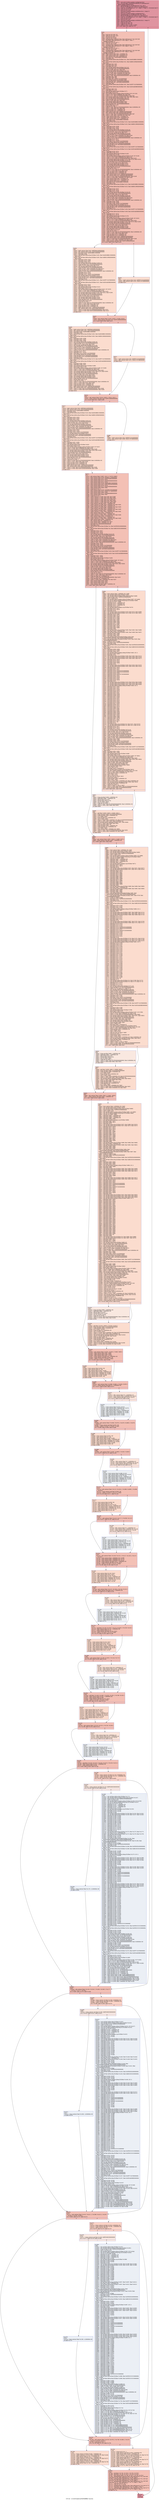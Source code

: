digraph "CFG for '_Z14SoftClipKernelPKfPfiiffffffiii' function" {
	label="CFG for '_Z14SoftClipKernelPKfPfiiffffffiii' function";

	Node0x58519d0 [shape=record,color="#b70d28ff", style=filled, fillcolor="#b70d2870",label="{%13:\l  %14 = tail call i32 @llvm.amdgcn.workgroup.id.x()\l  %15 = tail call align 4 dereferenceable(64) i8 addrspace(4)*\l... @llvm.amdgcn.dispatch.ptr()\l  %16 = getelementptr i8, i8 addrspace(4)* %15, i64 4\l  %17 = bitcast i8 addrspace(4)* %16 to i16 addrspace(4)*\l  %18 = load i16, i16 addrspace(4)* %17, align 4, !range !4, !invariant.load !5\l  %19 = zext i16 %18 to i32\l  %20 = mul i32 %14, %19\l  %21 = tail call i32 @llvm.amdgcn.workitem.id.x(), !range !6\l  %22 = add i32 %20, %21\l  %23 = tail call i32 @llvm.amdgcn.workgroup.id.y()\l  %24 = getelementptr i8, i8 addrspace(4)* %15, i64 6\l  %25 = bitcast i8 addrspace(4)* %24 to i16 addrspace(4)*\l  %26 = load i16, i16 addrspace(4)* %25, align 2, !range !4, !invariant.load !5\l  %27 = zext i16 %26 to i32\l  %28 = mul i32 %23, %27\l  %29 = tail call i32 @llvm.amdgcn.workitem.id.y(), !range !6\l  %30 = add i32 %28, %29\l  %31 = icmp slt i32 %22, %2\l  %32 = icmp slt i32 %30, %3\l  %33 = select i1 %31, i1 %32, i1 false\l  br i1 %33, label %34, label %1776\l|{<s0>T|<s1>F}}"];
	Node0x58519d0:s0 -> Node0x5856170;
	Node0x58519d0:s1 -> Node0x5856200;
	Node0x5856170 [shape=record,color="#3d50c3ff", style=filled, fillcolor="#e5705870",label="{%34:\l34:                                               \l  %35 = mul nsw i32 %30, %2\l  %36 = add nsw i32 %35, %22\l  %37 = shl nsw i32 %36, 2\l  %38 = sext i32 %37 to i64\l  %39 = getelementptr inbounds float, float addrspace(1)* %0, i64 %38\l  %40 = load float, float addrspace(1)* %39, align 4, !tbaa !7,\l... !amdgpu.noclobber !5\l  %41 = add nuw nsw i32 %37, 1\l  %42 = sext i32 %41 to i64\l  %43 = getelementptr inbounds float, float addrspace(1)* %0, i64 %42\l  %44 = load float, float addrspace(1)* %43, align 4, !tbaa !7,\l... !amdgpu.noclobber !5\l  %45 = add nuw nsw i32 %37, 2\l  %46 = sext i32 %45 to i64\l  %47 = getelementptr inbounds float, float addrspace(1)* %0, i64 %46\l  %48 = load float, float addrspace(1)* %47, align 4, !tbaa !7,\l... !amdgpu.noclobber !5\l  %49 = fmul contract float %40, 1.023000e+03\l  %50 = fadd contract float %49, -6.850000e+02\l  %51 = fdiv contract float %50, 3.000000e+02\l  %52 = fmul float %51, 0x40026BB1C0000000\l  %53 = fneg float %52\l  %54 = tail call float @llvm.fma.f32(float %51, float 0x40026BB1C0000000,\l... float %53)\l  %55 = tail call float @llvm.fma.f32(float %51, float 0xBE6129FAE0000000,\l... float %54)\l  %56 = fadd float %52, %55\l  %57 = fsub float %56, %52\l  %58 = fsub float %55, %57\l  %59 = tail call float @llvm.fabs.f32(float %52) #3\l  %60 = fcmp oeq float %59, 0x7FF0000000000000\l  %61 = select i1 %60, float %52, float %56\l  %62 = tail call float @llvm.fabs.f32(float %61) #3\l  %63 = fcmp oeq float %62, 0x7FF0000000000000\l  %64 = select i1 %63, float 0.000000e+00, float %58\l  %65 = fcmp oeq float %61, 0x40562E4300000000\l  %66 = select i1 %65, float 0x3EE0000000000000, float 0.000000e+00\l  %67 = fsub float %61, %66\l  %68 = fadd float %66, %64\l  %69 = fmul float %67, 0x3FF7154760000000\l  %70 = tail call float @llvm.rint.f32(float %69)\l  %71 = fcmp ogt float %67, 0x40562E4300000000\l  %72 = fcmp olt float %67, 0xC059D1DA00000000\l  %73 = fneg float %69\l  %74 = tail call float @llvm.fma.f32(float %67, float 0x3FF7154760000000,\l... float %73)\l  %75 = tail call float @llvm.fma.f32(float %67, float 0x3E54AE0BE0000000,\l... float %74)\l  %76 = fsub float %69, %70\l  %77 = fadd float %75, %76\l  %78 = tail call float @llvm.exp2.f32(float %77)\l  %79 = fptosi float %70 to i32\l  %80 = tail call float @llvm.amdgcn.ldexp.f32(float %78, i32 %79)\l  %81 = select i1 %72, float 0.000000e+00, float %80\l  %82 = select i1 %71, float 0x7FF0000000000000, float %81\l  %83 = tail call float @llvm.fma.f32(float %82, float %68, float %82)\l  %84 = tail call float @llvm.fabs.f32(float %82) #3\l  %85 = fcmp oeq float %84, 0x7FF0000000000000\l  %86 = select i1 %85, float %82, float %83\l  %87 = tail call float @llvm.fabs.f32(float %51)\l  %88 = tail call float @llvm.fabs.f32(float %86)\l  %89 = fcmp oeq float %87, 0x7FF0000000000000\l  %90 = bitcast float %51 to i32\l  %91 = icmp sgt i32 %90, -1\l  %92 = select i1 %91, float 0x7FF0000000000000, float 0.000000e+00\l  %93 = select i1 %89, float %92, float %88\l  %94 = fcmp uno float %51, 0.000000e+00\l  %95 = fcmp oeq float %51, 0.000000e+00\l  %96 = fadd contract float %93, 0xBF861E4F80000000\l  %97 = fdiv contract float %96, 0x3FEFA786C0000000\l  %98 = select i1 %94, float 0x7FF8000000000000, float %97\l  %99 = select i1 %95, float 1.000000e+00, float %98\l  %100 = fmul contract float %44, 1.023000e+03\l  %101 = fadd contract float %100, -6.850000e+02\l  %102 = fdiv contract float %101, 3.000000e+02\l  %103 = fmul float %102, 0x40026BB1C0000000\l  %104 = fneg float %103\l  %105 = tail call float @llvm.fma.f32(float %102, float 0x40026BB1C0000000,\l... float %104)\l  %106 = tail call float @llvm.fma.f32(float %102, float 0xBE6129FAE0000000,\l... float %105)\l  %107 = fadd float %103, %106\l  %108 = fsub float %107, %103\l  %109 = fsub float %106, %108\l  %110 = tail call float @llvm.fabs.f32(float %103) #3\l  %111 = fcmp oeq float %110, 0x7FF0000000000000\l  %112 = select i1 %111, float %103, float %107\l  %113 = tail call float @llvm.fabs.f32(float %112) #3\l  %114 = fcmp oeq float %113, 0x7FF0000000000000\l  %115 = select i1 %114, float 0.000000e+00, float %109\l  %116 = fcmp oeq float %112, 0x40562E4300000000\l  %117 = select i1 %116, float 0x3EE0000000000000, float 0.000000e+00\l  %118 = fsub float %112, %117\l  %119 = fadd float %117, %115\l  %120 = fmul float %118, 0x3FF7154760000000\l  %121 = tail call float @llvm.rint.f32(float %120)\l  %122 = fcmp ogt float %118, 0x40562E4300000000\l  %123 = fcmp olt float %118, 0xC059D1DA00000000\l  %124 = fneg float %120\l  %125 = tail call float @llvm.fma.f32(float %118, float 0x3FF7154760000000,\l... float %124)\l  %126 = tail call float @llvm.fma.f32(float %118, float 0x3E54AE0BE0000000,\l... float %125)\l  %127 = fsub float %120, %121\l  %128 = fadd float %126, %127\l  %129 = tail call float @llvm.exp2.f32(float %128)\l  %130 = fptosi float %121 to i32\l  %131 = tail call float @llvm.amdgcn.ldexp.f32(float %129, i32 %130)\l  %132 = select i1 %123, float 0.000000e+00, float %131\l  %133 = select i1 %122, float 0x7FF0000000000000, float %132\l  %134 = tail call float @llvm.fma.f32(float %133, float %119, float %133)\l  %135 = tail call float @llvm.fabs.f32(float %133) #3\l  %136 = fcmp oeq float %135, 0x7FF0000000000000\l  %137 = select i1 %136, float %133, float %134\l  %138 = tail call float @llvm.fabs.f32(float %102)\l  %139 = tail call float @llvm.fabs.f32(float %137)\l  %140 = fcmp oeq float %138, 0x7FF0000000000000\l  %141 = bitcast float %102 to i32\l  %142 = icmp sgt i32 %141, -1\l  %143 = select i1 %142, float 0x7FF0000000000000, float 0.000000e+00\l  %144 = select i1 %140, float %143, float %139\l  %145 = fcmp uno float %102, 0.000000e+00\l  %146 = fcmp oeq float %102, 0.000000e+00\l  %147 = fadd contract float %144, 0xBF861E4F80000000\l  %148 = fdiv contract float %147, 0x3FEFA786C0000000\l  %149 = select i1 %145, float 0x7FF8000000000000, float %148\l  %150 = select i1 %146, float 1.000000e+00, float %149\l  %151 = fmul contract float %48, 1.023000e+03\l  %152 = fadd contract float %151, -6.850000e+02\l  %153 = fdiv contract float %152, 3.000000e+02\l  %154 = fmul float %153, 0x40026BB1C0000000\l  %155 = fneg float %154\l  %156 = tail call float @llvm.fma.f32(float %153, float 0x40026BB1C0000000,\l... float %155)\l  %157 = tail call float @llvm.fma.f32(float %153, float 0xBE6129FAE0000000,\l... float %156)\l  %158 = fadd float %154, %157\l  %159 = fsub float %158, %154\l  %160 = fsub float %157, %159\l  %161 = tail call float @llvm.fabs.f32(float %154) #3\l  %162 = fcmp oeq float %161, 0x7FF0000000000000\l  %163 = select i1 %162, float %154, float %158\l  %164 = tail call float @llvm.fabs.f32(float %163) #3\l  %165 = fcmp oeq float %164, 0x7FF0000000000000\l  %166 = select i1 %165, float 0.000000e+00, float %160\l  %167 = fcmp oeq float %163, 0x40562E4300000000\l  %168 = select i1 %167, float 0x3EE0000000000000, float 0.000000e+00\l  %169 = fsub float %163, %168\l  %170 = fadd float %168, %166\l  %171 = fmul float %169, 0x3FF7154760000000\l  %172 = tail call float @llvm.rint.f32(float %171)\l  %173 = fcmp ogt float %169, 0x40562E4300000000\l  %174 = fcmp olt float %169, 0xC059D1DA00000000\l  %175 = fneg float %171\l  %176 = tail call float @llvm.fma.f32(float %169, float 0x3FF7154760000000,\l... float %175)\l  %177 = tail call float @llvm.fma.f32(float %169, float 0x3E54AE0BE0000000,\l... float %176)\l  %178 = fsub float %171, %172\l  %179 = fadd float %177, %178\l  %180 = tail call float @llvm.exp2.f32(float %179)\l  %181 = fptosi float %172 to i32\l  %182 = tail call float @llvm.amdgcn.ldexp.f32(float %180, i32 %181)\l  %183 = select i1 %174, float 0.000000e+00, float %182\l  %184 = select i1 %173, float 0x7FF0000000000000, float %183\l  %185 = tail call float @llvm.fma.f32(float %184, float %170, float %184)\l  %186 = tail call float @llvm.fabs.f32(float %184) #3\l  %187 = fcmp oeq float %186, 0x7FF0000000000000\l  %188 = select i1 %187, float %184, float %185\l  %189 = tail call float @llvm.fabs.f32(float %153)\l  %190 = tail call float @llvm.fabs.f32(float %188)\l  %191 = fcmp oeq float %189, 0x7FF0000000000000\l  %192 = bitcast float %153 to i32\l  %193 = icmp sgt i32 %192, -1\l  %194 = select i1 %193, float 0x7FF0000000000000, float 0.000000e+00\l  %195 = select i1 %191, float %194, float %190\l  %196 = fcmp uno float %153, 0.000000e+00\l  %197 = fcmp oeq float %153, 0.000000e+00\l  %198 = fadd contract float %195, 0xBF861E4F80000000\l  %199 = fdiv contract float %198, 0x3FEFA786C0000000\l  %200 = select i1 %196, float 0x7FF8000000000000, float %199\l  %201 = select i1 %197, float 1.000000e+00, float %200\l  %202 = fcmp contract ogt float %40, 0x3FC3280000000000\l  br i1 %202, label %203, label %254\l|{<s0>T|<s1>F}}"];
	Node0x5856170:s0 -> Node0x585fa60;
	Node0x5856170:s1 -> Node0x585faf0;
	Node0x585fa60 [shape=record,color="#3d50c3ff", style=filled, fillcolor="#f7af9170",label="{%203:\l203:                                              \l  %204 = fadd contract float %40, 0xBFD8ACA360000000\l  %205 = fdiv contract float %204, 0x3FCFA3E8A0000000\l  %206 = fmul float %205, 0x40026BB1C0000000\l  %207 = fneg float %206\l  %208 = tail call float @llvm.fma.f32(float %205, float 0x40026BB1C0000000,\l... float %207)\l  %209 = tail call float @llvm.fma.f32(float %205, float 0xBE6129FAE0000000,\l... float %208)\l  %210 = fadd float %206, %209\l  %211 = fsub float %210, %206\l  %212 = fsub float %209, %211\l  %213 = tail call float @llvm.fabs.f32(float %206) #3\l  %214 = fcmp oeq float %213, 0x7FF0000000000000\l  %215 = select i1 %214, float %206, float %210\l  %216 = tail call float @llvm.fabs.f32(float %215) #3\l  %217 = fcmp oeq float %216, 0x7FF0000000000000\l  %218 = select i1 %217, float 0.000000e+00, float %212\l  %219 = fcmp oeq float %215, 0x40562E4300000000\l  %220 = select i1 %219, float 0x3EE0000000000000, float 0.000000e+00\l  %221 = fsub float %215, %220\l  %222 = fadd float %220, %218\l  %223 = fmul float %221, 0x3FF7154760000000\l  %224 = tail call float @llvm.rint.f32(float %223)\l  %225 = fcmp ogt float %221, 0x40562E4300000000\l  %226 = fcmp olt float %221, 0xC059D1DA00000000\l  %227 = fneg float %223\l  %228 = tail call float @llvm.fma.f32(float %221, float 0x3FF7154760000000,\l... float %227)\l  %229 = tail call float @llvm.fma.f32(float %221, float 0x3E54AE0BE0000000,\l... float %228)\l  %230 = fsub float %223, %224\l  %231 = fadd float %229, %230\l  %232 = tail call float @llvm.exp2.f32(float %231)\l  %233 = fptosi float %224 to i32\l  %234 = tail call float @llvm.amdgcn.ldexp.f32(float %232, i32 %233)\l  %235 = select i1 %226, float 0.000000e+00, float %234\l  %236 = select i1 %225, float 0x7FF0000000000000, float %235\l  %237 = tail call float @llvm.fma.f32(float %236, float %222, float %236)\l  %238 = tail call float @llvm.fabs.f32(float %236) #3\l  %239 = fcmp oeq float %238, 0x7FF0000000000000\l  %240 = select i1 %239, float %236, float %237\l  %241 = tail call float @llvm.fabs.f32(float %205)\l  %242 = tail call float @llvm.fabs.f32(float %240)\l  %243 = fcmp oeq float %241, 0x7FF0000000000000\l  %244 = bitcast float %205 to i32\l  %245 = icmp sgt i32 %244, -1\l  %246 = select i1 %245, float 0x7FF0000000000000, float 0.000000e+00\l  %247 = select i1 %243, float %246, float %242\l  %248 = fcmp uno float %205, 0.000000e+00\l  %249 = fcmp oeq float %205, 0.000000e+00\l  %250 = fadd contract float %247, 0xBFAAC36540000000\l  %251 = fdiv contract float %250, 0x401638E3A0000000\l  %252 = select i1 %248, float 0x7FF8000000000000, float %251\l  %253 = select i1 %249, float 0x3FC5D5ED40000000, float %252\l  br label %257\l}"];
	Node0x585fa60 -> Node0x58620b0;
	Node0x585faf0 [shape=record,color="#3d50c3ff", style=filled, fillcolor="#f7af9170",label="{%254:\l254:                                              \l  %255 = fadd contract float %40, 0xBFB7C254A0000000\l  %256 = fdiv contract float %255, 0x4015787A80000000\l  br label %257\l}"];
	Node0x585faf0 -> Node0x58620b0;
	Node0x58620b0 [shape=record,color="#3d50c3ff", style=filled, fillcolor="#e5705870",label="{%257:\l257:                                              \l  %258 = phi contract float [ %253, %203 ], [ %256, %254 ]\l  %259 = fcmp contract ogt float %44, 0x3FC3280000000000\l  br i1 %259, label %260, label %311\l|{<s0>T|<s1>F}}"];
	Node0x58620b0:s0 -> Node0x585c390;
	Node0x58620b0:s1 -> Node0x585c3e0;
	Node0x585c390 [shape=record,color="#3d50c3ff", style=filled, fillcolor="#f7af9170",label="{%260:\l260:                                              \l  %261 = fadd contract float %44, 0xBFD8ACA360000000\l  %262 = fdiv contract float %261, 0x3FCFA3E8A0000000\l  %263 = fmul float %262, 0x40026BB1C0000000\l  %264 = fneg float %263\l  %265 = tail call float @llvm.fma.f32(float %262, float 0x40026BB1C0000000,\l... float %264)\l  %266 = tail call float @llvm.fma.f32(float %262, float 0xBE6129FAE0000000,\l... float %265)\l  %267 = fadd float %263, %266\l  %268 = fsub float %267, %263\l  %269 = fsub float %266, %268\l  %270 = tail call float @llvm.fabs.f32(float %263) #3\l  %271 = fcmp oeq float %270, 0x7FF0000000000000\l  %272 = select i1 %271, float %263, float %267\l  %273 = tail call float @llvm.fabs.f32(float %272) #3\l  %274 = fcmp oeq float %273, 0x7FF0000000000000\l  %275 = select i1 %274, float 0.000000e+00, float %269\l  %276 = fcmp oeq float %272, 0x40562E4300000000\l  %277 = select i1 %276, float 0x3EE0000000000000, float 0.000000e+00\l  %278 = fsub float %272, %277\l  %279 = fadd float %277, %275\l  %280 = fmul float %278, 0x3FF7154760000000\l  %281 = tail call float @llvm.rint.f32(float %280)\l  %282 = fcmp ogt float %278, 0x40562E4300000000\l  %283 = fcmp olt float %278, 0xC059D1DA00000000\l  %284 = fneg float %280\l  %285 = tail call float @llvm.fma.f32(float %278, float 0x3FF7154760000000,\l... float %284)\l  %286 = tail call float @llvm.fma.f32(float %278, float 0x3E54AE0BE0000000,\l... float %285)\l  %287 = fsub float %280, %281\l  %288 = fadd float %286, %287\l  %289 = tail call float @llvm.exp2.f32(float %288)\l  %290 = fptosi float %281 to i32\l  %291 = tail call float @llvm.amdgcn.ldexp.f32(float %289, i32 %290)\l  %292 = select i1 %283, float 0.000000e+00, float %291\l  %293 = select i1 %282, float 0x7FF0000000000000, float %292\l  %294 = tail call float @llvm.fma.f32(float %293, float %279, float %293)\l  %295 = tail call float @llvm.fabs.f32(float %293) #3\l  %296 = fcmp oeq float %295, 0x7FF0000000000000\l  %297 = select i1 %296, float %293, float %294\l  %298 = tail call float @llvm.fabs.f32(float %262)\l  %299 = tail call float @llvm.fabs.f32(float %297)\l  %300 = fcmp oeq float %298, 0x7FF0000000000000\l  %301 = bitcast float %262 to i32\l  %302 = icmp sgt i32 %301, -1\l  %303 = select i1 %302, float 0x7FF0000000000000, float 0.000000e+00\l  %304 = select i1 %300, float %303, float %299\l  %305 = fcmp uno float %262, 0.000000e+00\l  %306 = fcmp oeq float %262, 0.000000e+00\l  %307 = fadd contract float %304, 0xBFAAC36540000000\l  %308 = fdiv contract float %307, 0x401638E3A0000000\l  %309 = select i1 %305, float 0x7FF8000000000000, float %308\l  %310 = select i1 %306, float 0x3FC5D5ED40000000, float %309\l  br label %314\l}"];
	Node0x585c390 -> Node0x5865200;
	Node0x585c3e0 [shape=record,color="#3d50c3ff", style=filled, fillcolor="#f7af9170",label="{%311:\l311:                                              \l  %312 = fadd contract float %44, 0xBFB7C254A0000000\l  %313 = fdiv contract float %312, 0x4015787A80000000\l  br label %314\l}"];
	Node0x585c3e0 -> Node0x5865200;
	Node0x5865200 [shape=record,color="#3d50c3ff", style=filled, fillcolor="#e5705870",label="{%314:\l314:                                              \l  %315 = phi contract float [ %310, %260 ], [ %313, %311 ]\l  %316 = fcmp contract ogt float %48, 0x3FC3280000000000\l  br i1 %316, label %317, label %368\l|{<s0>T|<s1>F}}"];
	Node0x5865200:s0 -> Node0x5865590;
	Node0x5865200:s1 -> Node0x58655e0;
	Node0x5865590 [shape=record,color="#3d50c3ff", style=filled, fillcolor="#f7af9170",label="{%317:\l317:                                              \l  %318 = fadd contract float %48, 0xBFD8ACA360000000\l  %319 = fdiv contract float %318, 0x3FCFA3E8A0000000\l  %320 = fmul float %319, 0x40026BB1C0000000\l  %321 = fneg float %320\l  %322 = tail call float @llvm.fma.f32(float %319, float 0x40026BB1C0000000,\l... float %321)\l  %323 = tail call float @llvm.fma.f32(float %319, float 0xBE6129FAE0000000,\l... float %322)\l  %324 = fadd float %320, %323\l  %325 = fsub float %324, %320\l  %326 = fsub float %323, %325\l  %327 = tail call float @llvm.fabs.f32(float %320) #3\l  %328 = fcmp oeq float %327, 0x7FF0000000000000\l  %329 = select i1 %328, float %320, float %324\l  %330 = tail call float @llvm.fabs.f32(float %329) #3\l  %331 = fcmp oeq float %330, 0x7FF0000000000000\l  %332 = select i1 %331, float 0.000000e+00, float %326\l  %333 = fcmp oeq float %329, 0x40562E4300000000\l  %334 = select i1 %333, float 0x3EE0000000000000, float 0.000000e+00\l  %335 = fsub float %329, %334\l  %336 = fadd float %334, %332\l  %337 = fmul float %335, 0x3FF7154760000000\l  %338 = tail call float @llvm.rint.f32(float %337)\l  %339 = fcmp ogt float %335, 0x40562E4300000000\l  %340 = fcmp olt float %335, 0xC059D1DA00000000\l  %341 = fneg float %337\l  %342 = tail call float @llvm.fma.f32(float %335, float 0x3FF7154760000000,\l... float %341)\l  %343 = tail call float @llvm.fma.f32(float %335, float 0x3E54AE0BE0000000,\l... float %342)\l  %344 = fsub float %337, %338\l  %345 = fadd float %343, %344\l  %346 = tail call float @llvm.exp2.f32(float %345)\l  %347 = fptosi float %338 to i32\l  %348 = tail call float @llvm.amdgcn.ldexp.f32(float %346, i32 %347)\l  %349 = select i1 %340, float 0.000000e+00, float %348\l  %350 = select i1 %339, float 0x7FF0000000000000, float %349\l  %351 = tail call float @llvm.fma.f32(float %350, float %336, float %350)\l  %352 = tail call float @llvm.fabs.f32(float %350) #3\l  %353 = fcmp oeq float %352, 0x7FF0000000000000\l  %354 = select i1 %353, float %350, float %351\l  %355 = tail call float @llvm.fabs.f32(float %319)\l  %356 = tail call float @llvm.fabs.f32(float %354)\l  %357 = fcmp oeq float %355, 0x7FF0000000000000\l  %358 = bitcast float %319 to i32\l  %359 = icmp sgt i32 %358, -1\l  %360 = select i1 %359, float 0x7FF0000000000000, float 0.000000e+00\l  %361 = select i1 %357, float %360, float %356\l  %362 = fcmp uno float %319, 0.000000e+00\l  %363 = fcmp oeq float %319, 0.000000e+00\l  %364 = fadd contract float %361, 0xBFAAC36540000000\l  %365 = fdiv contract float %364, 0x401638E3A0000000\l  %366 = select i1 %362, float 0x7FF8000000000000, float %365\l  %367 = select i1 %363, float 0x3FC5D5ED40000000, float %366\l  br label %371\l}"];
	Node0x5865590 -> Node0x5867a60;
	Node0x58655e0 [shape=record,color="#3d50c3ff", style=filled, fillcolor="#f7af9170",label="{%368:\l368:                                              \l  %369 = fadd contract float %48, 0xBFB7C254A0000000\l  %370 = fdiv contract float %369, 0x4015787A80000000\l  br label %371\l}"];
	Node0x58655e0 -> Node0x5867a60;
	Node0x5867a60 [shape=record,color="#3d50c3ff", style=filled, fillcolor="#e5705870",label="{%371:\l371:                                              \l  %372 = phi contract float [ %367, %317 ], [ %370, %368 ]\l  %373 = fmul contract float %258, 0x3FB2111280000000\l  %374 = fmul contract float %315, 0x3FF55A9320000000\l  %375 = fsub contract float %374, %373\l  %376 = fmul contract float %372, 0x3FD0E60800000000\l  %377 = fsub contract float %375, %376\l  %378 = fmul contract float %258, 0xBF959BC340000000\l  %379 = fmul contract float %315, 0x3FCD0CD420000000\l  %380 = fsub contract float %378, %379\l  %381 = fmul contract float %372, 0x3FF3F809A0000000\l  %382 = fadd contract float %380, %381\l  %383 = icmp eq i32 %12, 0\l  %384 = fmul contract float %258, 0x3FF9E15FC0000000\l  %385 = fmul contract float %315, 0x3FE1317480000000\l  %386 = fsub contract float %384, %385\l  %387 = fmul contract float %372, 0x3FB48A6980000000\l  %388 = fsub contract float %386, %387\l  %389 = icmp eq i32 %12, 1\l  %390 = select contract i1 %389, float %99, float %388\l  %391 = select contract i1 %383, float %40, float %390\l  %392 = select contract i1 %389, float %150, float %377\l  %393 = select contract i1 %383, float %44, float %392\l  %394 = select contract i1 %389, float %201, float %382\l  %395 = select contract i1 %383, float %48, float %394\l  %396 = fcmp contract ogt float %391, 1.000000e+00\l  %397 = select contract i1 %396, float 1.000000e+00, float %391\l  %398 = fcmp contract ogt float %393, 1.000000e+00\l  %399 = select contract i1 %398, float 1.000000e+00, float %393\l  %400 = fcmp contract ogt float %395, 1.000000e+00\l  %401 = select contract i1 %400, float 1.000000e+00, float %395\l  %402 = fcmp contract olt float %391, 1.000000e+00\l  %403 = select contract i1 %402, float 1.000000e+00, float %391\l  %404 = fadd contract float %403, -1.000000e+00\l  %405 = fcmp contract olt float %393, 1.000000e+00\l  %406 = select contract i1 %405, float 1.000000e+00, float %393\l  %407 = fadd contract float %406, -1.000000e+00\l  %408 = fcmp contract olt float %395, 1.000000e+00\l  %409 = select contract i1 %408, float 1.000000e+00, float %395\l  %410 = fadd contract float %409, -1.000000e+00\l  %411 = fdiv contract float %8, 1.000000e+01\l  %412 = fsub contract float 1.000000e+00, %411\l  %413 = fsub contract float 1.000000e+00, %9\l  %414 = fmul float %4, 0x3FE62E4300000000\l  %415 = fneg float %414\l  %416 = tail call float @llvm.fma.f32(float %4, float 0x3FE62E4300000000,\l... float %415)\l  %417 = tail call float @llvm.fma.f32(float %4, float 0xBE205C6100000000,\l... float %416)\l  %418 = fadd float %414, %417\l  %419 = fsub float %418, %414\l  %420 = fsub float %417, %419\l  %421 = tail call float @llvm.fabs.f32(float %414) #3\l  %422 = fcmp oeq float %421, 0x7FF0000000000000\l  %423 = select i1 %422, float %414, float %418\l  %424 = tail call float @llvm.fabs.f32(float %423) #3\l  %425 = fcmp oeq float %424, 0x7FF0000000000000\l  %426 = select i1 %425, float 0.000000e+00, float %420\l  %427 = fcmp oeq float %423, 0x40562E4300000000\l  %428 = select i1 %427, float 0x3EE0000000000000, float 0.000000e+00\l  %429 = fsub float %423, %428\l  %430 = fadd float %428, %426\l  %431 = fmul float %429, 0x3FF7154760000000\l  %432 = tail call float @llvm.rint.f32(float %431)\l  %433 = fcmp ogt float %429, 0x40562E4300000000\l  %434 = fcmp olt float %429, 0xC059D1DA00000000\l  %435 = fneg float %431\l  %436 = tail call float @llvm.fma.f32(float %429, float 0x3FF7154760000000,\l... float %435)\l  %437 = tail call float @llvm.fma.f32(float %429, float 0x3E54AE0BE0000000,\l... float %436)\l  %438 = fsub float %431, %432\l  %439 = fadd float %437, %438\l  %440 = tail call float @llvm.exp2.f32(float %439)\l  %441 = fptosi float %432 to i32\l  %442 = tail call float @llvm.amdgcn.ldexp.f32(float %440, i32 %441)\l  %443 = select i1 %434, float 0.000000e+00, float %442\l  %444 = select i1 %433, float 0x7FF0000000000000, float %443\l  %445 = tail call float @llvm.fma.f32(float %444, float %430, float %444)\l  %446 = tail call float @llvm.fabs.f32(float %444) #3\l  %447 = fcmp oeq float %446, 0x7FF0000000000000\l  %448 = select i1 %447, float %444, float %445\l  %449 = tail call float @llvm.fabs.f32(float %4)\l  %450 = tail call float @llvm.fabs.f32(float %448)\l  %451 = fcmp oeq float %449, 0x7FF0000000000000\l  %452 = bitcast float %4 to i32\l  %453 = icmp sgt i32 %452, -1\l  %454 = select i1 %453, float 0x7FF0000000000000, float 0.000000e+00\l  %455 = select i1 %451, float %454, float %450\l  %456 = fcmp uno float %4, 0.000000e+00\l  %457 = select i1 %456, float 0x7FF8000000000000, float %455\l  %458 = fcmp oeq float %4, 0.000000e+00\l  %459 = select i1 %458, float 1.000000e+00, float %457\l  %460 = fmul contract float %459, %404\l  %461 = fmul contract float %459, %407\l  %462 = fmul contract float %459, %410\l  %463 = fcmp contract ugt float %460, 1.000000e+00\l  br i1 %463, label %658, label %464\l|{<s0>T|<s1>F}}"];
	Node0x5867a60:s0 -> Node0x586bc70;
	Node0x5867a60:s1 -> Node0x586bcc0;
	Node0x586bcc0 [shape=record,color="#3d50c3ff", style=filled, fillcolor="#f7af9170",label="{%464:\l464:                                              \l  %465 = fsub contract float 1.000000e+00, %460\l  %466 = tail call float @llvm.fabs.f32(float %465)\l  %467 = tail call float @llvm.amdgcn.frexp.mant.f32(float %466)\l  %468 = fcmp olt float %467, 0x3FE5555560000000\l  %469 = zext i1 %468 to i32\l  %470 = tail call float @llvm.amdgcn.ldexp.f32(float %467, i32 %469)\l  %471 = tail call i32 @llvm.amdgcn.frexp.exp.i32.f32(float %466)\l  %472 = sub nsw i32 %471, %469\l  %473 = fadd float %470, -1.000000e+00\l  %474 = fadd float %470, 1.000000e+00\l  %475 = fadd float %474, -1.000000e+00\l  %476 = fsub float %470, %475\l  %477 = tail call float @llvm.amdgcn.rcp.f32(float %474)\l  %478 = fmul float %473, %477\l  %479 = fmul float %474, %478\l  %480 = fneg float %479\l  %481 = tail call float @llvm.fma.f32(float %478, float %474, float %480)\l  %482 = tail call float @llvm.fma.f32(float %478, float %476, float %481)\l  %483 = fadd float %479, %482\l  %484 = fsub float %483, %479\l  %485 = fsub float %482, %484\l  %486 = fsub float %473, %483\l  %487 = fsub float %473, %486\l  %488 = fsub float %487, %483\l  %489 = fsub float %488, %485\l  %490 = fadd float %486, %489\l  %491 = fmul float %477, %490\l  %492 = fadd float %478, %491\l  %493 = fsub float %492, %478\l  %494 = fsub float %491, %493\l  %495 = fmul float %492, %492\l  %496 = fneg float %495\l  %497 = tail call float @llvm.fma.f32(float %492, float %492, float %496)\l  %498 = fmul float %494, 2.000000e+00\l  %499 = tail call float @llvm.fma.f32(float %492, float %498, float %497)\l  %500 = fadd float %495, %499\l  %501 = fsub float %500, %495\l  %502 = fsub float %499, %501\l  %503 = tail call float @llvm.fmuladd.f32(float %500, float\l... 0x3FCED89C20000000, float 0x3FD23E9880000000)\l  %504 = tail call float @llvm.fmuladd.f32(float %500, float %503, float\l... 0x3FD999BDE0000000)\l  %505 = sitofp i32 %472 to float\l  %506 = fmul float %505, 0x3FE62E4300000000\l  %507 = fneg float %506\l  %508 = tail call float @llvm.fma.f32(float %505, float 0x3FE62E4300000000,\l... float %507)\l  %509 = tail call float @llvm.fma.f32(float %505, float 0xBE205C6100000000,\l... float %508)\l  %510 = fadd float %506, %509\l  %511 = fsub float %510, %506\l  %512 = fsub float %509, %511\l  %513 = tail call float @llvm.amdgcn.ldexp.f32(float %492, i32 1)\l  %514 = fmul float %492, %500\l  %515 = fneg float %514\l  %516 = tail call float @llvm.fma.f32(float %500, float %492, float %515)\l  %517 = tail call float @llvm.fma.f32(float %500, float %494, float %516)\l  %518 = tail call float @llvm.fma.f32(float %502, float %492, float %517)\l  %519 = fadd float %514, %518\l  %520 = fsub float %519, %514\l  %521 = fsub float %518, %520\l  %522 = fmul float %500, %504\l  %523 = fneg float %522\l  %524 = tail call float @llvm.fma.f32(float %500, float %504, float %523)\l  %525 = tail call float @llvm.fma.f32(float %502, float %504, float %524)\l  %526 = fadd float %522, %525\l  %527 = fsub float %526, %522\l  %528 = fsub float %525, %527\l  %529 = fadd float %526, 0x3FE5555540000000\l  %530 = fadd float %529, 0xBFE5555540000000\l  %531 = fsub float %526, %530\l  %532 = fadd float %528, 0x3E2E720200000000\l  %533 = fadd float %532, %531\l  %534 = fadd float %529, %533\l  %535 = fsub float %534, %529\l  %536 = fsub float %533, %535\l  %537 = fmul float %519, %534\l  %538 = fneg float %537\l  %539 = tail call float @llvm.fma.f32(float %519, float %534, float %538)\l  %540 = tail call float @llvm.fma.f32(float %519, float %536, float %539)\l  %541 = tail call float @llvm.fma.f32(float %521, float %534, float %540)\l  %542 = tail call float @llvm.amdgcn.ldexp.f32(float %494, i32 1)\l  %543 = fadd float %537, %541\l  %544 = fsub float %543, %537\l  %545 = fsub float %541, %544\l  %546 = fadd float %513, %543\l  %547 = fsub float %546, %513\l  %548 = fsub float %543, %547\l  %549 = fadd float %542, %545\l  %550 = fadd float %549, %548\l  %551 = fadd float %546, %550\l  %552 = fsub float %551, %546\l  %553 = fsub float %550, %552\l  %554 = fadd float %510, %551\l  %555 = fsub float %554, %510\l  %556 = fsub float %554, %555\l  %557 = fsub float %510, %556\l  %558 = fsub float %551, %555\l  %559 = fadd float %558, %557\l  %560 = fadd float %512, %553\l  %561 = fsub float %560, %512\l  %562 = fsub float %560, %561\l  %563 = fsub float %512, %562\l  %564 = fsub float %553, %561\l  %565 = fadd float %564, %563\l  %566 = fadd float %560, %559\l  %567 = fadd float %554, %566\l  %568 = fsub float %567, %554\l  %569 = fsub float %566, %568\l  %570 = fadd float %565, %569\l  %571 = fadd float %567, %570\l  %572 = fsub float %571, %567\l  %573 = fsub float %570, %572\l  %574 = fmul float %571, %5\l  %575 = fneg float %574\l  %576 = tail call float @llvm.fma.f32(float %5, float %571, float %575)\l  %577 = tail call float @llvm.fma.f32(float %5, float %573, float %576)\l  %578 = fadd float %574, %577\l  %579 = fsub float %578, %574\l  %580 = fsub float %577, %579\l  %581 = tail call float @llvm.fabs.f32(float %574) #3\l  %582 = fcmp oeq float %581, 0x7FF0000000000000\l  %583 = select i1 %582, float %574, float %578\l  %584 = tail call float @llvm.fabs.f32(float %583) #3\l  %585 = fcmp oeq float %584, 0x7FF0000000000000\l  %586 = select i1 %585, float 0.000000e+00, float %580\l  %587 = fcmp oeq float %583, 0x40562E4300000000\l  %588 = select i1 %587, float 0x3EE0000000000000, float 0.000000e+00\l  %589 = fsub float %583, %588\l  %590 = fadd float %588, %586\l  %591 = fmul float %589, 0x3FF7154760000000\l  %592 = tail call float @llvm.rint.f32(float %591)\l  %593 = fcmp ogt float %589, 0x40562E4300000000\l  %594 = fcmp olt float %589, 0xC059D1DA00000000\l  %595 = fneg float %591\l  %596 = tail call float @llvm.fma.f32(float %589, float 0x3FF7154760000000,\l... float %595)\l  %597 = tail call float @llvm.fma.f32(float %589, float 0x3E54AE0BE0000000,\l... float %596)\l  %598 = fsub float %591, %592\l  %599 = fadd float %597, %598\l  %600 = tail call float @llvm.exp2.f32(float %599)\l  %601 = fptosi float %592 to i32\l  %602 = tail call float @llvm.amdgcn.ldexp.f32(float %600, i32 %601)\l  %603 = select i1 %594, float 0.000000e+00, float %602\l  %604 = select i1 %593, float 0x7FF0000000000000, float %603\l  %605 = tail call float @llvm.fma.f32(float %604, float %590, float %604)\l  %606 = tail call float @llvm.fabs.f32(float %604) #3\l  %607 = fcmp oeq float %606, 0x7FF0000000000000\l  %608 = select i1 %607, float %604, float %605\l  %609 = tail call float @llvm.fabs.f32(float %5)\l  %610 = tail call float @llvm.trunc.f32(float %609)\l  %611 = fcmp oeq float %609, %610\l  %612 = zext i1 %611 to i32\l  %613 = fmul float %610, 5.000000e-01\l  %614 = tail call float @llvm.amdgcn.fract.f32(float %613)\l  %615 = tail call i1 @llvm.amdgcn.class.f32(float %613, i32 516)\l  %616 = select i1 %615, float 0.000000e+00, float %614\l  %617 = fcmp oeq float %616, 0.000000e+00\l  %618 = and i1 %611, %617\l  %619 = zext i1 %618 to i32\l  %620 = add nuw nsw i32 %619, %612\l  %621 = icmp eq i32 %620, 1\l  %622 = fcmp olt float %465, 0.000000e+00\l  %623 = and i1 %621, %622\l  %624 = select i1 %623, float -0.000000e+00, float 0.000000e+00\l  %625 = tail call float @llvm.copysign.f32(float %608, float %624)\l  %626 = fcmp uge float %465, 0.000000e+00\l  %627 = icmp ne i32 %620, 0\l  %628 = select i1 %626, i1 true, i1 %627\l  %629 = select i1 %628, float %625, float 0x7FF8000000000000\l  %630 = fcmp oeq float %609, 0x7FF0000000000000\l  br i1 %630, label %631, label %640\l|{<s0>T|<s1>F}}"];
	Node0x586bcc0:s0 -> Node0x5874c90;
	Node0x586bcc0:s1 -> Node0x5874d20;
	Node0x5874c90 [shape=record,color="#3d50c3ff", style=filled, fillcolor="#f1ccb870",label="{%631:\l631:                                              \l  %632 = fcmp oeq float %466, 1.000000e+00\l  %633 = fadd float %466, -1.000000e+00\l  %634 = bitcast float %5 to i32\l  %635 = bitcast float %633 to i32\l  %636 = xor i32 %635, %634\l  %637 = icmp sgt i32 %636, -1\l  %638 = select i1 %637, float 0x7FF0000000000000, float 0.000000e+00\l  %639 = select i1 %632, float %466, float %638\l  br label %640\l}"];
	Node0x5874c90 -> Node0x5874d20;
	Node0x5874d20 [shape=record,color="#3d50c3ff", style=filled, fillcolor="#f7af9170",label="{%640:\l640:                                              \l  %641 = phi float [ %629, %464 ], [ %639, %631 ]\l  %642 = fcmp oeq float %466, 0x7FF0000000000000\l  %643 = fcmp oeq float %465, 0.000000e+00\l  %644 = or i1 %643, %642\l  %645 = fcmp olt float %5, 0.000000e+00\l  %646 = xor i1 %645, %643\l  %647 = select i1 %646, float 0.000000e+00, float 0x7FF0000000000000\l  %648 = select i1 %621, float %465, float 0.000000e+00\l  %649 = tail call float @llvm.copysign.f32(float %647, float %648)\l  %650 = select i1 %644, float %649, float %641\l  %651 = fcmp uno float %465, %5\l  %652 = fcmp oeq float %465, 1.000000e+00\l  %653 = fcmp oeq float %5, 0.000000e+00\l  %654 = or i1 %653, %652\l  %655 = fsub contract float 1.000000e+00, %650\l  %656 = select i1 %651, float 0x7FF8000000000000, float %655\l  %657 = select i1 %654, float 0.000000e+00, float %656\l  br label %658\l}"];
	Node0x5874d20 -> Node0x586bc70;
	Node0x586bc70 [shape=record,color="#3d50c3ff", style=filled, fillcolor="#e5705870",label="{%658:\l658:                                              \l  %659 = phi contract float [ %657, %640 ], [ %460, %371 ]\l  %660 = fcmp contract ugt float %461, 1.000000e+00\l  br i1 %660, label %855, label %661\l|{<s0>T|<s1>F}}"];
	Node0x586bc70:s0 -> Node0x5875fd0;
	Node0x586bc70:s1 -> Node0x5876020;
	Node0x5876020 [shape=record,color="#3d50c3ff", style=filled, fillcolor="#f7af9170",label="{%661:\l661:                                              \l  %662 = fsub contract float 1.000000e+00, %461\l  %663 = tail call float @llvm.fabs.f32(float %662)\l  %664 = tail call float @llvm.amdgcn.frexp.mant.f32(float %663)\l  %665 = fcmp olt float %664, 0x3FE5555560000000\l  %666 = zext i1 %665 to i32\l  %667 = tail call float @llvm.amdgcn.ldexp.f32(float %664, i32 %666)\l  %668 = tail call i32 @llvm.amdgcn.frexp.exp.i32.f32(float %663)\l  %669 = sub nsw i32 %668, %666\l  %670 = fadd float %667, -1.000000e+00\l  %671 = fadd float %667, 1.000000e+00\l  %672 = fadd float %671, -1.000000e+00\l  %673 = fsub float %667, %672\l  %674 = tail call float @llvm.amdgcn.rcp.f32(float %671)\l  %675 = fmul float %670, %674\l  %676 = fmul float %671, %675\l  %677 = fneg float %676\l  %678 = tail call float @llvm.fma.f32(float %675, float %671, float %677)\l  %679 = tail call float @llvm.fma.f32(float %675, float %673, float %678)\l  %680 = fadd float %676, %679\l  %681 = fsub float %680, %676\l  %682 = fsub float %679, %681\l  %683 = fsub float %670, %680\l  %684 = fsub float %670, %683\l  %685 = fsub float %684, %680\l  %686 = fsub float %685, %682\l  %687 = fadd float %683, %686\l  %688 = fmul float %674, %687\l  %689 = fadd float %675, %688\l  %690 = fsub float %689, %675\l  %691 = fsub float %688, %690\l  %692 = fmul float %689, %689\l  %693 = fneg float %692\l  %694 = tail call float @llvm.fma.f32(float %689, float %689, float %693)\l  %695 = fmul float %691, 2.000000e+00\l  %696 = tail call float @llvm.fma.f32(float %689, float %695, float %694)\l  %697 = fadd float %692, %696\l  %698 = fsub float %697, %692\l  %699 = fsub float %696, %698\l  %700 = tail call float @llvm.fmuladd.f32(float %697, float\l... 0x3FCED89C20000000, float 0x3FD23E9880000000)\l  %701 = tail call float @llvm.fmuladd.f32(float %697, float %700, float\l... 0x3FD999BDE0000000)\l  %702 = sitofp i32 %669 to float\l  %703 = fmul float %702, 0x3FE62E4300000000\l  %704 = fneg float %703\l  %705 = tail call float @llvm.fma.f32(float %702, float 0x3FE62E4300000000,\l... float %704)\l  %706 = tail call float @llvm.fma.f32(float %702, float 0xBE205C6100000000,\l... float %705)\l  %707 = fadd float %703, %706\l  %708 = fsub float %707, %703\l  %709 = fsub float %706, %708\l  %710 = tail call float @llvm.amdgcn.ldexp.f32(float %689, i32 1)\l  %711 = fmul float %689, %697\l  %712 = fneg float %711\l  %713 = tail call float @llvm.fma.f32(float %697, float %689, float %712)\l  %714 = tail call float @llvm.fma.f32(float %697, float %691, float %713)\l  %715 = tail call float @llvm.fma.f32(float %699, float %689, float %714)\l  %716 = fadd float %711, %715\l  %717 = fsub float %716, %711\l  %718 = fsub float %715, %717\l  %719 = fmul float %697, %701\l  %720 = fneg float %719\l  %721 = tail call float @llvm.fma.f32(float %697, float %701, float %720)\l  %722 = tail call float @llvm.fma.f32(float %699, float %701, float %721)\l  %723 = fadd float %719, %722\l  %724 = fsub float %723, %719\l  %725 = fsub float %722, %724\l  %726 = fadd float %723, 0x3FE5555540000000\l  %727 = fadd float %726, 0xBFE5555540000000\l  %728 = fsub float %723, %727\l  %729 = fadd float %725, 0x3E2E720200000000\l  %730 = fadd float %729, %728\l  %731 = fadd float %726, %730\l  %732 = fsub float %731, %726\l  %733 = fsub float %730, %732\l  %734 = fmul float %716, %731\l  %735 = fneg float %734\l  %736 = tail call float @llvm.fma.f32(float %716, float %731, float %735)\l  %737 = tail call float @llvm.fma.f32(float %716, float %733, float %736)\l  %738 = tail call float @llvm.fma.f32(float %718, float %731, float %737)\l  %739 = tail call float @llvm.amdgcn.ldexp.f32(float %691, i32 1)\l  %740 = fadd float %734, %738\l  %741 = fsub float %740, %734\l  %742 = fsub float %738, %741\l  %743 = fadd float %710, %740\l  %744 = fsub float %743, %710\l  %745 = fsub float %740, %744\l  %746 = fadd float %739, %742\l  %747 = fadd float %746, %745\l  %748 = fadd float %743, %747\l  %749 = fsub float %748, %743\l  %750 = fsub float %747, %749\l  %751 = fadd float %707, %748\l  %752 = fsub float %751, %707\l  %753 = fsub float %751, %752\l  %754 = fsub float %707, %753\l  %755 = fsub float %748, %752\l  %756 = fadd float %755, %754\l  %757 = fadd float %709, %750\l  %758 = fsub float %757, %709\l  %759 = fsub float %757, %758\l  %760 = fsub float %709, %759\l  %761 = fsub float %750, %758\l  %762 = fadd float %761, %760\l  %763 = fadd float %757, %756\l  %764 = fadd float %751, %763\l  %765 = fsub float %764, %751\l  %766 = fsub float %763, %765\l  %767 = fadd float %762, %766\l  %768 = fadd float %764, %767\l  %769 = fsub float %768, %764\l  %770 = fsub float %767, %769\l  %771 = fmul float %768, %5\l  %772 = fneg float %771\l  %773 = tail call float @llvm.fma.f32(float %5, float %768, float %772)\l  %774 = tail call float @llvm.fma.f32(float %5, float %770, float %773)\l  %775 = fadd float %771, %774\l  %776 = fsub float %775, %771\l  %777 = fsub float %774, %776\l  %778 = tail call float @llvm.fabs.f32(float %771) #3\l  %779 = fcmp oeq float %778, 0x7FF0000000000000\l  %780 = select i1 %779, float %771, float %775\l  %781 = tail call float @llvm.fabs.f32(float %780) #3\l  %782 = fcmp oeq float %781, 0x7FF0000000000000\l  %783 = select i1 %782, float 0.000000e+00, float %777\l  %784 = fcmp oeq float %780, 0x40562E4300000000\l  %785 = select i1 %784, float 0x3EE0000000000000, float 0.000000e+00\l  %786 = fsub float %780, %785\l  %787 = fadd float %785, %783\l  %788 = fmul float %786, 0x3FF7154760000000\l  %789 = tail call float @llvm.rint.f32(float %788)\l  %790 = fcmp ogt float %786, 0x40562E4300000000\l  %791 = fcmp olt float %786, 0xC059D1DA00000000\l  %792 = fneg float %788\l  %793 = tail call float @llvm.fma.f32(float %786, float 0x3FF7154760000000,\l... float %792)\l  %794 = tail call float @llvm.fma.f32(float %786, float 0x3E54AE0BE0000000,\l... float %793)\l  %795 = fsub float %788, %789\l  %796 = fadd float %794, %795\l  %797 = tail call float @llvm.exp2.f32(float %796)\l  %798 = fptosi float %789 to i32\l  %799 = tail call float @llvm.amdgcn.ldexp.f32(float %797, i32 %798)\l  %800 = select i1 %791, float 0.000000e+00, float %799\l  %801 = select i1 %790, float 0x7FF0000000000000, float %800\l  %802 = tail call float @llvm.fma.f32(float %801, float %787, float %801)\l  %803 = tail call float @llvm.fabs.f32(float %801) #3\l  %804 = fcmp oeq float %803, 0x7FF0000000000000\l  %805 = select i1 %804, float %801, float %802\l  %806 = tail call float @llvm.fabs.f32(float %5)\l  %807 = tail call float @llvm.trunc.f32(float %806)\l  %808 = fcmp oeq float %806, %807\l  %809 = zext i1 %808 to i32\l  %810 = fmul float %807, 5.000000e-01\l  %811 = tail call float @llvm.amdgcn.fract.f32(float %810)\l  %812 = tail call i1 @llvm.amdgcn.class.f32(float %810, i32 516)\l  %813 = select i1 %812, float 0.000000e+00, float %811\l  %814 = fcmp oeq float %813, 0.000000e+00\l  %815 = and i1 %808, %814\l  %816 = zext i1 %815 to i32\l  %817 = add nuw nsw i32 %816, %809\l  %818 = icmp eq i32 %817, 1\l  %819 = fcmp olt float %662, 0.000000e+00\l  %820 = and i1 %818, %819\l  %821 = select i1 %820, float -0.000000e+00, float 0.000000e+00\l  %822 = tail call float @llvm.copysign.f32(float %805, float %821)\l  %823 = fcmp uge float %662, 0.000000e+00\l  %824 = icmp ne i32 %817, 0\l  %825 = select i1 %823, i1 true, i1 %824\l  %826 = select i1 %825, float %822, float 0x7FF8000000000000\l  %827 = fcmp oeq float %806, 0x7FF0000000000000\l  br i1 %827, label %828, label %837\l|{<s0>T|<s1>F}}"];
	Node0x5876020:s0 -> Node0x587d3a0;
	Node0x5876020:s1 -> Node0x587d3f0;
	Node0x587d3a0 [shape=record,color="#3d50c3ff", style=filled, fillcolor="#f1ccb870",label="{%828:\l828:                                              \l  %829 = fcmp oeq float %663, 1.000000e+00\l  %830 = fadd float %663, -1.000000e+00\l  %831 = bitcast float %5 to i32\l  %832 = bitcast float %830 to i32\l  %833 = xor i32 %832, %831\l  %834 = icmp sgt i32 %833, -1\l  %835 = select i1 %834, float 0x7FF0000000000000, float 0.000000e+00\l  %836 = select i1 %829, float %663, float %835\l  br label %837\l}"];
	Node0x587d3a0 -> Node0x587d3f0;
	Node0x587d3f0 [shape=record,color="#3d50c3ff", style=filled, fillcolor="#f7af9170",label="{%837:\l837:                                              \l  %838 = phi float [ %826, %661 ], [ %836, %828 ]\l  %839 = fcmp oeq float %663, 0x7FF0000000000000\l  %840 = fcmp oeq float %662, 0.000000e+00\l  %841 = or i1 %840, %839\l  %842 = fcmp olt float %5, 0.000000e+00\l  %843 = xor i1 %842, %840\l  %844 = select i1 %843, float 0.000000e+00, float 0x7FF0000000000000\l  %845 = select i1 %818, float %662, float 0.000000e+00\l  %846 = tail call float @llvm.copysign.f32(float %844, float %845)\l  %847 = select i1 %841, float %846, float %838\l  %848 = fcmp uno float %662, %5\l  %849 = fcmp oeq float %662, 1.000000e+00\l  %850 = fcmp oeq float %5, 0.000000e+00\l  %851 = or i1 %850, %849\l  %852 = fsub contract float 1.000000e+00, %847\l  %853 = select i1 %848, float 0x7FF8000000000000, float %852\l  %854 = select i1 %851, float 0.000000e+00, float %853\l  br label %855\l}"];
	Node0x587d3f0 -> Node0x5875fd0;
	Node0x5875fd0 [shape=record,color="#3d50c3ff", style=filled, fillcolor="#e5705870",label="{%855:\l855:                                              \l  %856 = phi contract float [ %854, %837 ], [ %461, %658 ]\l  %857 = fcmp contract ugt float %462, 1.000000e+00\l  br i1 %857, label %1052, label %858\l|{<s0>T|<s1>F}}"];
	Node0x5875fd0:s0 -> Node0x587e660;
	Node0x5875fd0:s1 -> Node0x587e6b0;
	Node0x587e6b0 [shape=record,color="#3d50c3ff", style=filled, fillcolor="#f7af9170",label="{%858:\l858:                                              \l  %859 = fsub contract float 1.000000e+00, %462\l  %860 = tail call float @llvm.fabs.f32(float %859)\l  %861 = tail call float @llvm.amdgcn.frexp.mant.f32(float %860)\l  %862 = fcmp olt float %861, 0x3FE5555560000000\l  %863 = zext i1 %862 to i32\l  %864 = tail call float @llvm.amdgcn.ldexp.f32(float %861, i32 %863)\l  %865 = tail call i32 @llvm.amdgcn.frexp.exp.i32.f32(float %860)\l  %866 = sub nsw i32 %865, %863\l  %867 = fadd float %864, -1.000000e+00\l  %868 = fadd float %864, 1.000000e+00\l  %869 = fadd float %868, -1.000000e+00\l  %870 = fsub float %864, %869\l  %871 = tail call float @llvm.amdgcn.rcp.f32(float %868)\l  %872 = fmul float %867, %871\l  %873 = fmul float %868, %872\l  %874 = fneg float %873\l  %875 = tail call float @llvm.fma.f32(float %872, float %868, float %874)\l  %876 = tail call float @llvm.fma.f32(float %872, float %870, float %875)\l  %877 = fadd float %873, %876\l  %878 = fsub float %877, %873\l  %879 = fsub float %876, %878\l  %880 = fsub float %867, %877\l  %881 = fsub float %867, %880\l  %882 = fsub float %881, %877\l  %883 = fsub float %882, %879\l  %884 = fadd float %880, %883\l  %885 = fmul float %871, %884\l  %886 = fadd float %872, %885\l  %887 = fsub float %886, %872\l  %888 = fsub float %885, %887\l  %889 = fmul float %886, %886\l  %890 = fneg float %889\l  %891 = tail call float @llvm.fma.f32(float %886, float %886, float %890)\l  %892 = fmul float %888, 2.000000e+00\l  %893 = tail call float @llvm.fma.f32(float %886, float %892, float %891)\l  %894 = fadd float %889, %893\l  %895 = fsub float %894, %889\l  %896 = fsub float %893, %895\l  %897 = tail call float @llvm.fmuladd.f32(float %894, float\l... 0x3FCED89C20000000, float 0x3FD23E9880000000)\l  %898 = tail call float @llvm.fmuladd.f32(float %894, float %897, float\l... 0x3FD999BDE0000000)\l  %899 = sitofp i32 %866 to float\l  %900 = fmul float %899, 0x3FE62E4300000000\l  %901 = fneg float %900\l  %902 = tail call float @llvm.fma.f32(float %899, float 0x3FE62E4300000000,\l... float %901)\l  %903 = tail call float @llvm.fma.f32(float %899, float 0xBE205C6100000000,\l... float %902)\l  %904 = fadd float %900, %903\l  %905 = fsub float %904, %900\l  %906 = fsub float %903, %905\l  %907 = tail call float @llvm.amdgcn.ldexp.f32(float %886, i32 1)\l  %908 = fmul float %886, %894\l  %909 = fneg float %908\l  %910 = tail call float @llvm.fma.f32(float %894, float %886, float %909)\l  %911 = tail call float @llvm.fma.f32(float %894, float %888, float %910)\l  %912 = tail call float @llvm.fma.f32(float %896, float %886, float %911)\l  %913 = fadd float %908, %912\l  %914 = fsub float %913, %908\l  %915 = fsub float %912, %914\l  %916 = fmul float %894, %898\l  %917 = fneg float %916\l  %918 = tail call float @llvm.fma.f32(float %894, float %898, float %917)\l  %919 = tail call float @llvm.fma.f32(float %896, float %898, float %918)\l  %920 = fadd float %916, %919\l  %921 = fsub float %920, %916\l  %922 = fsub float %919, %921\l  %923 = fadd float %920, 0x3FE5555540000000\l  %924 = fadd float %923, 0xBFE5555540000000\l  %925 = fsub float %920, %924\l  %926 = fadd float %922, 0x3E2E720200000000\l  %927 = fadd float %926, %925\l  %928 = fadd float %923, %927\l  %929 = fsub float %928, %923\l  %930 = fsub float %927, %929\l  %931 = fmul float %913, %928\l  %932 = fneg float %931\l  %933 = tail call float @llvm.fma.f32(float %913, float %928, float %932)\l  %934 = tail call float @llvm.fma.f32(float %913, float %930, float %933)\l  %935 = tail call float @llvm.fma.f32(float %915, float %928, float %934)\l  %936 = tail call float @llvm.amdgcn.ldexp.f32(float %888, i32 1)\l  %937 = fadd float %931, %935\l  %938 = fsub float %937, %931\l  %939 = fsub float %935, %938\l  %940 = fadd float %907, %937\l  %941 = fsub float %940, %907\l  %942 = fsub float %937, %941\l  %943 = fadd float %936, %939\l  %944 = fadd float %943, %942\l  %945 = fadd float %940, %944\l  %946 = fsub float %945, %940\l  %947 = fsub float %944, %946\l  %948 = fadd float %904, %945\l  %949 = fsub float %948, %904\l  %950 = fsub float %948, %949\l  %951 = fsub float %904, %950\l  %952 = fsub float %945, %949\l  %953 = fadd float %952, %951\l  %954 = fadd float %906, %947\l  %955 = fsub float %954, %906\l  %956 = fsub float %954, %955\l  %957 = fsub float %906, %956\l  %958 = fsub float %947, %955\l  %959 = fadd float %958, %957\l  %960 = fadd float %954, %953\l  %961 = fadd float %948, %960\l  %962 = fsub float %961, %948\l  %963 = fsub float %960, %962\l  %964 = fadd float %959, %963\l  %965 = fadd float %961, %964\l  %966 = fsub float %965, %961\l  %967 = fsub float %964, %966\l  %968 = fmul float %965, %5\l  %969 = fneg float %968\l  %970 = tail call float @llvm.fma.f32(float %5, float %965, float %969)\l  %971 = tail call float @llvm.fma.f32(float %5, float %967, float %970)\l  %972 = fadd float %968, %971\l  %973 = fsub float %972, %968\l  %974 = fsub float %971, %973\l  %975 = tail call float @llvm.fabs.f32(float %968) #3\l  %976 = fcmp oeq float %975, 0x7FF0000000000000\l  %977 = select i1 %976, float %968, float %972\l  %978 = tail call float @llvm.fabs.f32(float %977) #3\l  %979 = fcmp oeq float %978, 0x7FF0000000000000\l  %980 = select i1 %979, float 0.000000e+00, float %974\l  %981 = fcmp oeq float %977, 0x40562E4300000000\l  %982 = select i1 %981, float 0x3EE0000000000000, float 0.000000e+00\l  %983 = fsub float %977, %982\l  %984 = fadd float %982, %980\l  %985 = fmul float %983, 0x3FF7154760000000\l  %986 = tail call float @llvm.rint.f32(float %985)\l  %987 = fcmp ogt float %983, 0x40562E4300000000\l  %988 = fcmp olt float %983, 0xC059D1DA00000000\l  %989 = fneg float %985\l  %990 = tail call float @llvm.fma.f32(float %983, float 0x3FF7154760000000,\l... float %989)\l  %991 = tail call float @llvm.fma.f32(float %983, float 0x3E54AE0BE0000000,\l... float %990)\l  %992 = fsub float %985, %986\l  %993 = fadd float %991, %992\l  %994 = tail call float @llvm.exp2.f32(float %993)\l  %995 = fptosi float %986 to i32\l  %996 = tail call float @llvm.amdgcn.ldexp.f32(float %994, i32 %995)\l  %997 = select i1 %988, float 0.000000e+00, float %996\l  %998 = select i1 %987, float 0x7FF0000000000000, float %997\l  %999 = tail call float @llvm.fma.f32(float %998, float %984, float %998)\l  %1000 = tail call float @llvm.fabs.f32(float %998) #3\l  %1001 = fcmp oeq float %1000, 0x7FF0000000000000\l  %1002 = select i1 %1001, float %998, float %999\l  %1003 = tail call float @llvm.fabs.f32(float %5)\l  %1004 = tail call float @llvm.trunc.f32(float %1003)\l  %1005 = fcmp oeq float %1003, %1004\l  %1006 = zext i1 %1005 to i32\l  %1007 = fmul float %1004, 5.000000e-01\l  %1008 = tail call float @llvm.amdgcn.fract.f32(float %1007)\l  %1009 = tail call i1 @llvm.amdgcn.class.f32(float %1007, i32 516)\l  %1010 = select i1 %1009, float 0.000000e+00, float %1008\l  %1011 = fcmp oeq float %1010, 0.000000e+00\l  %1012 = and i1 %1005, %1011\l  %1013 = zext i1 %1012 to i32\l  %1014 = add nuw nsw i32 %1013, %1006\l  %1015 = icmp eq i32 %1014, 1\l  %1016 = fcmp olt float %859, 0.000000e+00\l  %1017 = and i1 %1015, %1016\l  %1018 = select i1 %1017, float -0.000000e+00, float 0.000000e+00\l  %1019 = tail call float @llvm.copysign.f32(float %1002, float %1018)\l  %1020 = fcmp uge float %859, 0.000000e+00\l  %1021 = icmp ne i32 %1014, 0\l  %1022 = select i1 %1020, i1 true, i1 %1021\l  %1023 = select i1 %1022, float %1019, float 0x7FF8000000000000\l  %1024 = fcmp oeq float %1003, 0x7FF0000000000000\l  br i1 %1024, label %1025, label %1034\l|{<s0>T|<s1>F}}"];
	Node0x587e6b0:s0 -> Node0x586e5f0;
	Node0x587e6b0:s1 -> Node0x586e640;
	Node0x586e5f0 [shape=record,color="#3d50c3ff", style=filled, fillcolor="#f1ccb870",label="{%1025:\l1025:                                             \l  %1026 = fcmp oeq float %860, 1.000000e+00\l  %1027 = fadd float %860, -1.000000e+00\l  %1028 = bitcast float %5 to i32\l  %1029 = bitcast float %1027 to i32\l  %1030 = xor i32 %1029, %1028\l  %1031 = icmp sgt i32 %1030, -1\l  %1032 = select i1 %1031, float 0x7FF0000000000000, float 0.000000e+00\l  %1033 = select i1 %1026, float %860, float %1032\l  br label %1034\l}"];
	Node0x586e5f0 -> Node0x586e640;
	Node0x586e640 [shape=record,color="#3d50c3ff", style=filled, fillcolor="#f7af9170",label="{%1034:\l1034:                                             \l  %1035 = phi float [ %1023, %858 ], [ %1033, %1025 ]\l  %1036 = fcmp oeq float %860, 0x7FF0000000000000\l  %1037 = fcmp oeq float %859, 0.000000e+00\l  %1038 = or i1 %1037, %1036\l  %1039 = fcmp olt float %5, 0.000000e+00\l  %1040 = xor i1 %1039, %1037\l  %1041 = select i1 %1040, float 0.000000e+00, float 0x7FF0000000000000\l  %1042 = select i1 %1015, float %859, float 0.000000e+00\l  %1043 = tail call float @llvm.copysign.f32(float %1041, float %1042)\l  %1044 = select i1 %1038, float %1043, float %1035\l  %1045 = fcmp uno float %859, %5\l  %1046 = fcmp oeq float %859, 1.000000e+00\l  %1047 = fcmp oeq float %5, 0.000000e+00\l  %1048 = or i1 %1047, %1046\l  %1049 = fsub contract float 1.000000e+00, %1044\l  %1050 = select i1 %1045, float 0x7FF8000000000000, float %1049\l  %1051 = select i1 %1048, float 0.000000e+00, float %1050\l  br label %1052\l}"];
	Node0x586e640 -> Node0x587e660;
	Node0x587e660 [shape=record,color="#3d50c3ff", style=filled, fillcolor="#e5705870",label="{%1052:\l1052:                                             \l  %1053 = phi contract float [ %1051, %1034 ], [ %462, %855 ]\l  %1054 = fadd contract float %397, %659\l  %1055 = fadd contract float %399, %856\l  %1056 = fadd contract float %401, %1053\l  %1057 = fcmp contract une float %6, 1.000000e+00\l  %1058 = fcmp contract ogt float %1054, %6\l  %1059 = select i1 %1057, i1 %1058, i1 false\l  br i1 %1059, label %1060, label %1069\l|{<s0>T|<s1>F}}"];
	Node0x587e660:s0 -> Node0x586fba0;
	Node0x587e660:s1 -> Node0x586fbf0;
	Node0x586fba0 [shape=record,color="#3d50c3ff", style=filled, fillcolor="#f7af9170",label="{%1060:\l1060:                                             \l  %1061 = fsub contract float %1054, %6\l  %1062 = fsub contract float %7, %6\l  %1063 = fdiv contract float %1061, %1062\l  %1064 = fadd contract float %1063, 1.000000e+00\l  %1065 = fdiv contract float 1.000000e+00, %1064\l  %1066 = fsub contract float 1.000000e+00, %1065\l  %1067 = fmul contract float %1062, %1066\l  %1068 = fadd contract float %1067, %6\l  br label %1069\l}"];
	Node0x586fba0 -> Node0x586fbf0;
	Node0x586fbf0 [shape=record,color="#3d50c3ff", style=filled, fillcolor="#e5705870",label="{%1069:\l1069:                                             \l  %1070 = phi contract float [ %1068, %1060 ], [ %1054, %1052 ]\l  %1071 = fcmp contract oeq float %7, 1.000000e+00\l  br i1 %1071, label %1085, label %1072\l|{<s0>T|<s1>F}}"];
	Node0x586fbf0:s0 -> Node0x5870320;
	Node0x586fbf0:s1 -> Node0x5870370;
	Node0x5870370 [shape=record,color="#3d50c3ff", style=filled, fillcolor="#f5c1a970",label="{%1072:\l1072:                                             \l  %1073 = fdiv contract float %7, 5.000000e+01\l  %1074 = fsub contract float 1.000000e+00, %1073\l  %1075 = fcmp contract ogt float %1070, %1074\l  br i1 %1075, label %1076, label %1085\l|{<s0>T|<s1>F}}"];
	Node0x5870370:s0 -> Node0x5857390;
	Node0x5870370:s1 -> Node0x5870320;
	Node0x5857390 [shape=record,color="#3d50c3ff", style=filled, fillcolor="#d6dce470",label="{%1076:\l1076:                                             \l  %1077 = fsub contract float %1070, %1074\l  %1078 = fsub contract float 1.000000e+00, %1074\l  %1079 = fdiv contract float %1077, %1078\l  %1080 = fadd contract float %1079, 1.000000e+00\l  %1081 = fdiv contract float 1.000000e+00, %1080\l  %1082 = fsub contract float 1.000000e+00, %1081\l  %1083 = fmul contract float %1078, %1082\l  %1084 = fadd contract float %1074, %1083\l  br label %1085\l}"];
	Node0x5857390 -> Node0x5870320;
	Node0x5870320 [shape=record,color="#3d50c3ff", style=filled, fillcolor="#e5705870",label="{%1085:\l1085:                                             \l  %1086 = phi contract float [ %1084, %1076 ], [ %1070, %1069 ], [ %1070,\l... %1072 ]\l  %1087 = fcmp contract ogt float %1055, %6\l  %1088 = select i1 %1057, i1 %1087, i1 false\l  br i1 %1088, label %1089, label %1098\l|{<s0>T|<s1>F}}"];
	Node0x5870320:s0 -> Node0x5857b20;
	Node0x5870320:s1 -> Node0x5857b70;
	Node0x5857b20 [shape=record,color="#3d50c3ff", style=filled, fillcolor="#f7af9170",label="{%1089:\l1089:                                             \l  %1090 = fsub contract float %1055, %6\l  %1091 = fsub contract float %7, %6\l  %1092 = fdiv contract float %1090, %1091\l  %1093 = fadd contract float %1092, 1.000000e+00\l  %1094 = fdiv contract float 1.000000e+00, %1093\l  %1095 = fsub contract float 1.000000e+00, %1094\l  %1096 = fmul contract float %1091, %1095\l  %1097 = fadd contract float %1096, %6\l  br label %1098\l}"];
	Node0x5857b20 -> Node0x5857b70;
	Node0x5857b70 [shape=record,color="#3d50c3ff", style=filled, fillcolor="#e5705870",label="{%1098:\l1098:                                             \l  %1099 = phi contract float [ %1097, %1089 ], [ %1055, %1085 ]\l  br i1 %1071, label %1113, label %1100\l|{<s0>T|<s1>F}}"];
	Node0x5857b70:s0 -> Node0x588b2e0;
	Node0x5857b70:s1 -> Node0x588b330;
	Node0x588b330 [shape=record,color="#3d50c3ff", style=filled, fillcolor="#f5c1a970",label="{%1100:\l1100:                                             \l  %1101 = fdiv contract float %7, 5.000000e+01\l  %1102 = fsub contract float 1.000000e+00, %1101\l  %1103 = fcmp contract ogt float %1099, %1102\l  br i1 %1103, label %1104, label %1113\l|{<s0>T|<s1>F}}"];
	Node0x588b330:s0 -> Node0x588b5e0;
	Node0x588b330:s1 -> Node0x588b2e0;
	Node0x588b5e0 [shape=record,color="#3d50c3ff", style=filled, fillcolor="#d6dce470",label="{%1104:\l1104:                                             \l  %1105 = fsub contract float %1099, %1102\l  %1106 = fsub contract float 1.000000e+00, %1102\l  %1107 = fdiv contract float %1105, %1106\l  %1108 = fadd contract float %1107, 1.000000e+00\l  %1109 = fdiv contract float 1.000000e+00, %1108\l  %1110 = fsub contract float 1.000000e+00, %1109\l  %1111 = fmul contract float %1106, %1110\l  %1112 = fadd contract float %1102, %1111\l  br label %1113\l}"];
	Node0x588b5e0 -> Node0x588b2e0;
	Node0x588b2e0 [shape=record,color="#3d50c3ff", style=filled, fillcolor="#e5705870",label="{%1113:\l1113:                                             \l  %1114 = phi contract float [ %1112, %1104 ], [ %1099, %1098 ], [ %1099,\l... %1100 ]\l  %1115 = fcmp contract ogt float %1056, %6\l  %1116 = select i1 %1057, i1 %1115, i1 false\l  br i1 %1116, label %1117, label %1126\l|{<s0>T|<s1>F}}"];
	Node0x588b2e0:s0 -> Node0x588bde0;
	Node0x588b2e0:s1 -> Node0x588be30;
	Node0x588bde0 [shape=record,color="#3d50c3ff", style=filled, fillcolor="#f7af9170",label="{%1117:\l1117:                                             \l  %1118 = fsub contract float %1056, %6\l  %1119 = fsub contract float %7, %6\l  %1120 = fdiv contract float %1118, %1119\l  %1121 = fadd contract float %1120, 1.000000e+00\l  %1122 = fdiv contract float 1.000000e+00, %1121\l  %1123 = fsub contract float 1.000000e+00, %1122\l  %1124 = fmul contract float %1119, %1123\l  %1125 = fadd contract float %1124, %6\l  br label %1126\l}"];
	Node0x588bde0 -> Node0x588be30;
	Node0x588be30 [shape=record,color="#3d50c3ff", style=filled, fillcolor="#e5705870",label="{%1126:\l1126:                                             \l  %1127 = phi contract float [ %1125, %1117 ], [ %1056, %1113 ]\l  br i1 %1071, label %1141, label %1128\l|{<s0>T|<s1>F}}"];
	Node0x588be30:s0 -> Node0x588c4d0;
	Node0x588be30:s1 -> Node0x588c520;
	Node0x588c520 [shape=record,color="#3d50c3ff", style=filled, fillcolor="#f5c1a970",label="{%1128:\l1128:                                             \l  %1129 = fdiv contract float %7, 5.000000e+01\l  %1130 = fsub contract float 1.000000e+00, %1129\l  %1131 = fcmp contract ogt float %1127, %1130\l  br i1 %1131, label %1132, label %1141\l|{<s0>T|<s1>F}}"];
	Node0x588c520:s0 -> Node0x588c7d0;
	Node0x588c520:s1 -> Node0x588c4d0;
	Node0x588c7d0 [shape=record,color="#3d50c3ff", style=filled, fillcolor="#d6dce470",label="{%1132:\l1132:                                             \l  %1133 = fsub contract float %1127, %1130\l  %1134 = fsub contract float 1.000000e+00, %1130\l  %1135 = fdiv contract float %1133, %1134\l  %1136 = fadd contract float %1135, 1.000000e+00\l  %1137 = fdiv contract float 1.000000e+00, %1136\l  %1138 = fsub contract float 1.000000e+00, %1137\l  %1139 = fmul contract float %1134, %1138\l  %1140 = fadd contract float %1130, %1139\l  br label %1141\l}"];
	Node0x588c7d0 -> Node0x588c4d0;
	Node0x588c4d0 [shape=record,color="#3d50c3ff", style=filled, fillcolor="#e5705870",label="{%1141:\l1141:                                             \l  %1142 = phi contract float [ %1140, %1132 ], [ %1127, %1126 ], [ %1127,\l... %1128 ]\l  %1143 = fsub contract float 1.000000e+00, %1086\l  %1144 = fsub contract float 1.000000e+00, %1114\l  %1145 = fsub contract float 1.000000e+00, %1142\l  %1146 = fcmp contract une float %412, 1.000000e+00\l  %1147 = fcmp contract ogt float %1143, %412\l  %1148 = select i1 %1146, i1 %1147, i1 false\l  br i1 %1148, label %1149, label %1158\l|{<s0>T|<s1>F}}"];
	Node0x588c4d0:s0 -> Node0x588d210;
	Node0x588c4d0:s1 -> Node0x588d260;
	Node0x588d210 [shape=record,color="#3d50c3ff", style=filled, fillcolor="#f7af9170",label="{%1149:\l1149:                                             \l  %1150 = fsub contract float %1143, %412\l  %1151 = fsub contract float %413, %412\l  %1152 = fdiv contract float %1150, %1151\l  %1153 = fadd contract float %1152, 1.000000e+00\l  %1154 = fdiv contract float 1.000000e+00, %1153\l  %1155 = fsub contract float 1.000000e+00, %1154\l  %1156 = fmul contract float %1151, %1155\l  %1157 = fadd contract float %412, %1156\l  br label %1158\l}"];
	Node0x588d210 -> Node0x588d260;
	Node0x588d260 [shape=record,color="#3d50c3ff", style=filled, fillcolor="#e5705870",label="{%1158:\l1158:                                             \l  %1159 = phi contract float [ %1157, %1149 ], [ %1143, %1141 ]\l  %1160 = fcmp contract oeq float %413, 1.000000e+00\l  br i1 %1160, label %1174, label %1161\l|{<s0>T|<s1>F}}"];
	Node0x588d260:s0 -> Node0x588d990;
	Node0x588d260:s1 -> Node0x588d9e0;
	Node0x588d9e0 [shape=record,color="#3d50c3ff", style=filled, fillcolor="#f5c1a970",label="{%1161:\l1161:                                             \l  %1162 = fdiv contract float %9, 5.000000e+01\l  %1163 = fadd contract float %1162, 1.000000e+00\l  %1164 = fcmp contract ogt float %1159, %1163\l  br i1 %1164, label %1165, label %1174\l|{<s0>T|<s1>F}}"];
	Node0x588d9e0:s0 -> Node0x588dc90;
	Node0x588d9e0:s1 -> Node0x588d990;
	Node0x588dc90 [shape=record,color="#3d50c3ff", style=filled, fillcolor="#d6dce470",label="{%1165:\l1165:                                             \l  %1166 = fsub contract float %1159, %1163\l  %1167 = fsub contract float 1.000000e+00, %1163\l  %1168 = fdiv contract float %1166, %1167\l  %1169 = fadd contract float %1168, 1.000000e+00\l  %1170 = fdiv contract float 1.000000e+00, %1169\l  %1171 = fsub contract float 1.000000e+00, %1170\l  %1172 = fmul contract float %1167, %1171\l  %1173 = fadd contract float %1163, %1172\l  br label %1174\l}"];
	Node0x588dc90 -> Node0x588d990;
	Node0x588d990 [shape=record,color="#3d50c3ff", style=filled, fillcolor="#e5705870",label="{%1174:\l1174:                                             \l  %1175 = phi float [ %1159, %1158 ], [ %1173, %1165 ], [ %1159, %1161 ]\l  %1176 = fadd contract float %1175, -1.000000e+00\l  %1177 = fneg contract float %1176\l  %1178 = fcmp contract ogt float %1144, %412\l  %1179 = select i1 %1146, i1 %1178, i1 false\l  br i1 %1179, label %1180, label %1189\l|{<s0>T|<s1>F}}"];
	Node0x588d990:s0 -> Node0x588e590;
	Node0x588d990:s1 -> Node0x588e5e0;
	Node0x588e590 [shape=record,color="#3d50c3ff", style=filled, fillcolor="#f7af9170",label="{%1180:\l1180:                                             \l  %1181 = fsub contract float %1144, %412\l  %1182 = fsub contract float %413, %412\l  %1183 = fdiv contract float %1181, %1182\l  %1184 = fadd contract float %1183, 1.000000e+00\l  %1185 = fdiv contract float 1.000000e+00, %1184\l  %1186 = fsub contract float 1.000000e+00, %1185\l  %1187 = fmul contract float %1182, %1186\l  %1188 = fadd contract float %412, %1187\l  br label %1189\l}"];
	Node0x588e590 -> Node0x588e5e0;
	Node0x588e5e0 [shape=record,color="#3d50c3ff", style=filled, fillcolor="#e5705870",label="{%1189:\l1189:                                             \l  %1190 = phi contract float [ %1188, %1180 ], [ %1144, %1174 ]\l  br i1 %1160, label %1204, label %1191\l|{<s0>T|<s1>F}}"];
	Node0x588e5e0:s0 -> Node0x588ec80;
	Node0x588e5e0:s1 -> Node0x588ecd0;
	Node0x588ecd0 [shape=record,color="#3d50c3ff", style=filled, fillcolor="#f5c1a970",label="{%1191:\l1191:                                             \l  %1192 = fdiv contract float %9, 5.000000e+01\l  %1193 = fadd contract float %1192, 1.000000e+00\l  %1194 = fcmp contract ogt float %1190, %1193\l  br i1 %1194, label %1195, label %1204\l|{<s0>T|<s1>F}}"];
	Node0x588ecd0:s0 -> Node0x588ef80;
	Node0x588ecd0:s1 -> Node0x588ec80;
	Node0x588ef80 [shape=record,color="#3d50c3ff", style=filled, fillcolor="#d6dce470",label="{%1195:\l1195:                                             \l  %1196 = fsub contract float %1190, %1193\l  %1197 = fsub contract float 1.000000e+00, %1193\l  %1198 = fdiv contract float %1196, %1197\l  %1199 = fadd contract float %1198, 1.000000e+00\l  %1200 = fdiv contract float 1.000000e+00, %1199\l  %1201 = fsub contract float 1.000000e+00, %1200\l  %1202 = fmul contract float %1197, %1201\l  %1203 = fadd contract float %1193, %1202\l  br label %1204\l}"];
	Node0x588ef80 -> Node0x588ec80;
	Node0x588ec80 [shape=record,color="#3d50c3ff", style=filled, fillcolor="#e5705870",label="{%1204:\l1204:                                             \l  %1205 = phi float [ %1190, %1189 ], [ %1203, %1195 ], [ %1190, %1191 ]\l  %1206 = fadd contract float %1205, -1.000000e+00\l  %1207 = fneg contract float %1206\l  %1208 = fcmp contract ogt float %1145, %412\l  %1209 = select i1 %1146, i1 %1208, i1 false\l  br i1 %1209, label %1210, label %1219\l|{<s0>T|<s1>F}}"];
	Node0x588ec80:s0 -> Node0x588f880;
	Node0x588ec80:s1 -> Node0x588f8d0;
	Node0x588f880 [shape=record,color="#3d50c3ff", style=filled, fillcolor="#f7af9170",label="{%1210:\l1210:                                             \l  %1211 = fsub contract float %1145, %412\l  %1212 = fsub contract float %413, %412\l  %1213 = fdiv contract float %1211, %1212\l  %1214 = fadd contract float %1213, 1.000000e+00\l  %1215 = fdiv contract float 1.000000e+00, %1214\l  %1216 = fsub contract float 1.000000e+00, %1215\l  %1217 = fmul contract float %1212, %1216\l  %1218 = fadd contract float %412, %1217\l  br label %1219\l}"];
	Node0x588f880 -> Node0x588f8d0;
	Node0x588f8d0 [shape=record,color="#3d50c3ff", style=filled, fillcolor="#e5705870",label="{%1219:\l1219:                                             \l  %1220 = phi contract float [ %1218, %1210 ], [ %1145, %1204 ]\l  br i1 %1160, label %1234, label %1221\l|{<s0>T|<s1>F}}"];
	Node0x588f8d0:s0 -> Node0x588ff70;
	Node0x588f8d0:s1 -> Node0x588ffc0;
	Node0x588ffc0 [shape=record,color="#3d50c3ff", style=filled, fillcolor="#f5c1a970",label="{%1221:\l1221:                                             \l  %1222 = fdiv contract float %9, 5.000000e+01\l  %1223 = fadd contract float %1222, 1.000000e+00\l  %1224 = fcmp contract ogt float %1220, %1223\l  br i1 %1224, label %1225, label %1234\l|{<s0>T|<s1>F}}"];
	Node0x588ffc0:s0 -> Node0x5890270;
	Node0x588ffc0:s1 -> Node0x588ff70;
	Node0x5890270 [shape=record,color="#3d50c3ff", style=filled, fillcolor="#d6dce470",label="{%1225:\l1225:                                             \l  %1226 = fsub contract float %1220, %1223\l  %1227 = fsub contract float 1.000000e+00, %1223\l  %1228 = fdiv contract float %1226, %1227\l  %1229 = fadd contract float %1228, 1.000000e+00\l  %1230 = fdiv contract float 1.000000e+00, %1229\l  %1231 = fsub contract float 1.000000e+00, %1230\l  %1232 = fmul contract float %1227, %1231\l  %1233 = fadd contract float %1223, %1232\l  br label %1234\l}"];
	Node0x5890270 -> Node0x588ff70;
	Node0x588ff70 [shape=record,color="#3d50c3ff", style=filled, fillcolor="#e5705870",label="{%1234:\l1234:                                             \l  %1235 = phi float [ %1220, %1219 ], [ %1233, %1225 ], [ %1220, %1221 ]\l  %1236 = fadd contract float %1235, -1.000000e+00\l  %1237 = fneg contract float %1236\l  br i1 %383, label %1403, label %1238\l|{<s0>T|<s1>F}}"];
	Node0x588ff70:s0 -> Node0x5890a30;
	Node0x588ff70:s1 -> Node0x5890a80;
	Node0x5890a80 [shape=record,color="#3d50c3ff", style=filled, fillcolor="#f59c7d70",label="{%1238:\l1238:                                             \l  %1239 = fcmp contract ole float %1176, 0.000000e+00\l  %1240 = fcmp contract oge float %1176, -1.000000e+00\l  %1241 = and i1 %1239, %1240\l  br i1 %1241, label %1242, label %1403\l|{<s0>T|<s1>F}}"];
	Node0x5890a80:s0 -> Node0x5890d30;
	Node0x5890a80:s1 -> Node0x5890a30;
	Node0x5890d30 [shape=record,color="#3d50c3ff", style=filled, fillcolor="#f1ccb870",label="{%1242:\l1242:                                             \l  %1243 = fcmp contract ogt float %1176, 0xBF9288CE80000000\l  br i1 %1243, label %1244, label %1246\l|{<s0>T|<s1>F}}"];
	Node0x5890d30:s0 -> Node0x5890ec0;
	Node0x5890d30:s1 -> Node0x5890f50;
	Node0x5890ec0 [shape=record,color="#3d50c3ff", style=filled, fillcolor="#d1dae970",label="{%1244:\l1244:                                             \l  %1245 = fmul contract float %1176, -4.500000e+00\l  br label %1403\l}"];
	Node0x5890ec0 -> Node0x5890a30;
	Node0x5890f50 [shape=record,color="#3d50c3ff", style=filled, fillcolor="#d1dae970",label="{%1246:\l1246:                                             \l  %1247 = tail call float @llvm.fabs.f32(float %1177)\l  %1248 = tail call float @llvm.amdgcn.frexp.mant.f32(float %1247)\l  %1249 = fcmp olt float %1248, 0x3FE5555560000000\l  %1250 = zext i1 %1249 to i32\l  %1251 = tail call float @llvm.amdgcn.ldexp.f32(float %1248, i32 %1250)\l  %1252 = tail call i32 @llvm.amdgcn.frexp.exp.i32.f32(float %1247)\l  %1253 = sub nsw i32 %1252, %1250\l  %1254 = fadd float %1251, -1.000000e+00\l  %1255 = fadd float %1251, 1.000000e+00\l  %1256 = fadd float %1255, -1.000000e+00\l  %1257 = fsub float %1251, %1256\l  %1258 = tail call float @llvm.amdgcn.rcp.f32(float %1255)\l  %1259 = fmul float %1254, %1258\l  %1260 = fmul float %1255, %1259\l  %1261 = fneg float %1260\l  %1262 = tail call float @llvm.fma.f32(float %1259, float %1255, float %1261)\l  %1263 = tail call float @llvm.fma.f32(float %1259, float %1257, float %1262)\l  %1264 = fadd float %1260, %1263\l  %1265 = fsub float %1264, %1260\l  %1266 = fsub float %1263, %1265\l  %1267 = fsub float %1254, %1264\l  %1268 = fsub float %1254, %1267\l  %1269 = fsub float %1268, %1264\l  %1270 = fsub float %1269, %1266\l  %1271 = fadd float %1267, %1270\l  %1272 = fmul float %1258, %1271\l  %1273 = fadd float %1259, %1272\l  %1274 = fsub float %1273, %1259\l  %1275 = fsub float %1272, %1274\l  %1276 = fmul float %1273, %1273\l  %1277 = fneg float %1276\l  %1278 = tail call float @llvm.fma.f32(float %1273, float %1273, float %1277)\l  %1279 = fmul float %1275, 2.000000e+00\l  %1280 = tail call float @llvm.fma.f32(float %1273, float %1279, float %1278)\l  %1281 = fadd float %1276, %1280\l  %1282 = fsub float %1281, %1276\l  %1283 = fsub float %1280, %1282\l  %1284 = tail call float @llvm.fmuladd.f32(float %1281, float\l... 0x3FCED89C20000000, float 0x3FD23E9880000000)\l  %1285 = tail call float @llvm.fmuladd.f32(float %1281, float %1284, float\l... 0x3FD999BDE0000000)\l  %1286 = sitofp i32 %1253 to float\l  %1287 = fmul float %1286, 0x3FE62E4300000000\l  %1288 = fneg float %1287\l  %1289 = tail call float @llvm.fma.f32(float %1286, float 0x3FE62E4300000000,\l... float %1288)\l  %1290 = tail call float @llvm.fma.f32(float %1286, float 0xBE205C6100000000,\l... float %1289)\l  %1291 = fadd float %1287, %1290\l  %1292 = fsub float %1291, %1287\l  %1293 = fsub float %1290, %1292\l  %1294 = tail call float @llvm.amdgcn.ldexp.f32(float %1273, i32 1)\l  %1295 = fmul float %1273, %1281\l  %1296 = fneg float %1295\l  %1297 = tail call float @llvm.fma.f32(float %1281, float %1273, float %1296)\l  %1298 = tail call float @llvm.fma.f32(float %1281, float %1275, float %1297)\l  %1299 = tail call float @llvm.fma.f32(float %1283, float %1273, float %1298)\l  %1300 = fadd float %1295, %1299\l  %1301 = fsub float %1300, %1295\l  %1302 = fsub float %1299, %1301\l  %1303 = fmul float %1281, %1285\l  %1304 = fneg float %1303\l  %1305 = tail call float @llvm.fma.f32(float %1281, float %1285, float %1304)\l  %1306 = tail call float @llvm.fma.f32(float %1283, float %1285, float %1305)\l  %1307 = fadd float %1303, %1306\l  %1308 = fsub float %1307, %1303\l  %1309 = fsub float %1306, %1308\l  %1310 = fadd float %1307, 0x3FE5555540000000\l  %1311 = fadd float %1310, 0xBFE5555540000000\l  %1312 = fsub float %1307, %1311\l  %1313 = fadd float %1309, 0x3E2E720200000000\l  %1314 = fadd float %1313, %1312\l  %1315 = fadd float %1310, %1314\l  %1316 = fsub float %1315, %1310\l  %1317 = fsub float %1314, %1316\l  %1318 = fmul float %1300, %1315\l  %1319 = fneg float %1318\l  %1320 = tail call float @llvm.fma.f32(float %1300, float %1315, float %1319)\l  %1321 = tail call float @llvm.fma.f32(float %1300, float %1317, float %1320)\l  %1322 = tail call float @llvm.fma.f32(float %1302, float %1315, float %1321)\l  %1323 = tail call float @llvm.amdgcn.ldexp.f32(float %1275, i32 1)\l  %1324 = fadd float %1318, %1322\l  %1325 = fsub float %1324, %1318\l  %1326 = fsub float %1322, %1325\l  %1327 = fadd float %1294, %1324\l  %1328 = fsub float %1327, %1294\l  %1329 = fsub float %1324, %1328\l  %1330 = fadd float %1323, %1326\l  %1331 = fadd float %1330, %1329\l  %1332 = fadd float %1327, %1331\l  %1333 = fsub float %1332, %1327\l  %1334 = fsub float %1331, %1333\l  %1335 = fadd float %1291, %1332\l  %1336 = fsub float %1335, %1291\l  %1337 = fsub float %1335, %1336\l  %1338 = fsub float %1291, %1337\l  %1339 = fsub float %1332, %1336\l  %1340 = fadd float %1339, %1338\l  %1341 = fadd float %1293, %1334\l  %1342 = fsub float %1341, %1293\l  %1343 = fsub float %1341, %1342\l  %1344 = fsub float %1293, %1343\l  %1345 = fsub float %1334, %1342\l  %1346 = fadd float %1345, %1344\l  %1347 = fadd float %1341, %1340\l  %1348 = fadd float %1335, %1347\l  %1349 = fsub float %1348, %1335\l  %1350 = fsub float %1347, %1349\l  %1351 = fadd float %1346, %1350\l  %1352 = fadd float %1348, %1351\l  %1353 = fsub float %1352, %1348\l  %1354 = fsub float %1351, %1353\l  %1355 = fmul float %1352, 0x3FDCCCCCC0000000\l  %1356 = fneg float %1355\l  %1357 = tail call float @llvm.fma.f32(float %1352, float 0x3FDCCCCCC0000000,\l... float %1356)\l  %1358 = tail call float @llvm.fma.f32(float %1354, float 0x3FDCCCCCC0000000,\l... float %1357)\l  %1359 = fadd float %1355, %1358\l  %1360 = fsub float %1359, %1355\l  %1361 = fsub float %1358, %1360\l  %1362 = tail call float @llvm.fabs.f32(float %1355) #3\l  %1363 = fcmp oeq float %1362, 0x7FF0000000000000\l  %1364 = select i1 %1363, float %1355, float %1359\l  %1365 = tail call float @llvm.fabs.f32(float %1364) #3\l  %1366 = fcmp oeq float %1365, 0x7FF0000000000000\l  %1367 = select i1 %1366, float 0.000000e+00, float %1361\l  %1368 = fcmp oeq float %1364, 0x40562E4300000000\l  %1369 = select i1 %1368, float 0x3EE0000000000000, float 0.000000e+00\l  %1370 = fsub float %1364, %1369\l  %1371 = fadd float %1369, %1367\l  %1372 = fmul float %1370, 0x3FF7154760000000\l  %1373 = tail call float @llvm.rint.f32(float %1372)\l  %1374 = fcmp ogt float %1370, 0x40562E4300000000\l  %1375 = fcmp olt float %1370, 0xC059D1DA00000000\l  %1376 = fneg float %1372\l  %1377 = tail call float @llvm.fma.f32(float %1370, float 0x3FF7154760000000,\l... float %1376)\l  %1378 = tail call float @llvm.fma.f32(float %1370, float 0x3E54AE0BE0000000,\l... float %1377)\l  %1379 = fsub float %1372, %1373\l  %1380 = fadd float %1378, %1379\l  %1381 = tail call float @llvm.exp2.f32(float %1380)\l  %1382 = fptosi float %1373 to i32\l  %1383 = tail call float @llvm.amdgcn.ldexp.f32(float %1381, i32 %1382)\l  %1384 = select i1 %1375, float 0.000000e+00, float %1383\l  %1385 = select i1 %1374, float 0x7FF0000000000000, float %1384\l  %1386 = tail call float @llvm.fma.f32(float %1385, float %1371, float %1385)\l  %1387 = tail call float @llvm.fabs.f32(float %1385) #3\l  %1388 = fcmp oeq float %1387, 0x7FF0000000000000\l  %1389 = select i1 %1388, float %1385, float %1386\l  %1390 = tail call float @llvm.fabs.f32(float %1389)\l  %1391 = fcmp ule float %1176, 0.000000e+00\l  %1392 = fcmp oeq float %1247, 0x7FF0000000000000\l  %1393 = fcmp oeq float %1176, 0.000000e+00\l  %1394 = fcmp uno float %1176, 0.000000e+00\l  %1395 = fcmp oeq float %1176, -1.000000e+00\l  %1396 = fmul contract float %1390, 0x3FF196BBA0000000\l  %1397 = fadd contract float %1396, 0xBFB96BBA00000000\l  %1398 = select i1 %1391, float %1397, float 0x7FF8000000000000\l  %1399 = select i1 %1392, float 0x7FF0000000000000, float %1398\l  %1400 = select i1 %1393, float 0xBFB96BBA00000000, float %1399\l  %1401 = select i1 %1394, float 0x7FF8000000000000, float %1400\l  %1402 = select i1 %1395, float 1.000000e+00, float %1401\l  br label %1403\l}"];
	Node0x5890f50 -> Node0x5890a30;
	Node0x5890a30 [shape=record,color="#3d50c3ff", style=filled, fillcolor="#e5705870",label="{%1403:\l1403:                                             \l  %1404 = phi contract float [ %1245, %1244 ], [ %1402, %1246 ], [ %1177,\l... %1234 ], [ %1177, %1238 ]\l  br i1 %383, label %1570, label %1405\l|{<s0>T|<s1>F}}"];
	Node0x5890a30:s0 -> Node0x5897e60;
	Node0x5890a30:s1 -> Node0x5897eb0;
	Node0x5897eb0 [shape=record,color="#3d50c3ff", style=filled, fillcolor="#f59c7d70",label="{%1405:\l1405:                                             \l  %1406 = fcmp contract ole float %1206, 0.000000e+00\l  %1407 = fcmp contract oge float %1206, -1.000000e+00\l  %1408 = and i1 %1406, %1407\l  br i1 %1408, label %1409, label %1570\l|{<s0>T|<s1>F}}"];
	Node0x5897eb0:s0 -> Node0x58981a0;
	Node0x5897eb0:s1 -> Node0x5897e60;
	Node0x58981a0 [shape=record,color="#3d50c3ff", style=filled, fillcolor="#f1ccb870",label="{%1409:\l1409:                                             \l  %1410 = fcmp contract ogt float %1206, 0xBF9288CE80000000\l  br i1 %1410, label %1411, label %1413\l|{<s0>T|<s1>F}}"];
	Node0x58981a0:s0 -> Node0x5898330;
	Node0x58981a0:s1 -> Node0x5898380;
	Node0x5898330 [shape=record,color="#3d50c3ff", style=filled, fillcolor="#d1dae970",label="{%1411:\l1411:                                             \l  %1412 = fmul contract float %1206, -4.500000e+00\l  br label %1570\l}"];
	Node0x5898330 -> Node0x5897e60;
	Node0x5898380 [shape=record,color="#3d50c3ff", style=filled, fillcolor="#d1dae970",label="{%1413:\l1413:                                             \l  %1414 = tail call float @llvm.fabs.f32(float %1207)\l  %1415 = tail call float @llvm.amdgcn.frexp.mant.f32(float %1414)\l  %1416 = fcmp olt float %1415, 0x3FE5555560000000\l  %1417 = zext i1 %1416 to i32\l  %1418 = tail call float @llvm.amdgcn.ldexp.f32(float %1415, i32 %1417)\l  %1419 = tail call i32 @llvm.amdgcn.frexp.exp.i32.f32(float %1414)\l  %1420 = sub nsw i32 %1419, %1417\l  %1421 = fadd float %1418, -1.000000e+00\l  %1422 = fadd float %1418, 1.000000e+00\l  %1423 = fadd float %1422, -1.000000e+00\l  %1424 = fsub float %1418, %1423\l  %1425 = tail call float @llvm.amdgcn.rcp.f32(float %1422)\l  %1426 = fmul float %1421, %1425\l  %1427 = fmul float %1422, %1426\l  %1428 = fneg float %1427\l  %1429 = tail call float @llvm.fma.f32(float %1426, float %1422, float %1428)\l  %1430 = tail call float @llvm.fma.f32(float %1426, float %1424, float %1429)\l  %1431 = fadd float %1427, %1430\l  %1432 = fsub float %1431, %1427\l  %1433 = fsub float %1430, %1432\l  %1434 = fsub float %1421, %1431\l  %1435 = fsub float %1421, %1434\l  %1436 = fsub float %1435, %1431\l  %1437 = fsub float %1436, %1433\l  %1438 = fadd float %1434, %1437\l  %1439 = fmul float %1425, %1438\l  %1440 = fadd float %1426, %1439\l  %1441 = fsub float %1440, %1426\l  %1442 = fsub float %1439, %1441\l  %1443 = fmul float %1440, %1440\l  %1444 = fneg float %1443\l  %1445 = tail call float @llvm.fma.f32(float %1440, float %1440, float %1444)\l  %1446 = fmul float %1442, 2.000000e+00\l  %1447 = tail call float @llvm.fma.f32(float %1440, float %1446, float %1445)\l  %1448 = fadd float %1443, %1447\l  %1449 = fsub float %1448, %1443\l  %1450 = fsub float %1447, %1449\l  %1451 = tail call float @llvm.fmuladd.f32(float %1448, float\l... 0x3FCED89C20000000, float 0x3FD23E9880000000)\l  %1452 = tail call float @llvm.fmuladd.f32(float %1448, float %1451, float\l... 0x3FD999BDE0000000)\l  %1453 = sitofp i32 %1420 to float\l  %1454 = fmul float %1453, 0x3FE62E4300000000\l  %1455 = fneg float %1454\l  %1456 = tail call float @llvm.fma.f32(float %1453, float 0x3FE62E4300000000,\l... float %1455)\l  %1457 = tail call float @llvm.fma.f32(float %1453, float 0xBE205C6100000000,\l... float %1456)\l  %1458 = fadd float %1454, %1457\l  %1459 = fsub float %1458, %1454\l  %1460 = fsub float %1457, %1459\l  %1461 = tail call float @llvm.amdgcn.ldexp.f32(float %1440, i32 1)\l  %1462 = fmul float %1440, %1448\l  %1463 = fneg float %1462\l  %1464 = tail call float @llvm.fma.f32(float %1448, float %1440, float %1463)\l  %1465 = tail call float @llvm.fma.f32(float %1448, float %1442, float %1464)\l  %1466 = tail call float @llvm.fma.f32(float %1450, float %1440, float %1465)\l  %1467 = fadd float %1462, %1466\l  %1468 = fsub float %1467, %1462\l  %1469 = fsub float %1466, %1468\l  %1470 = fmul float %1448, %1452\l  %1471 = fneg float %1470\l  %1472 = tail call float @llvm.fma.f32(float %1448, float %1452, float %1471)\l  %1473 = tail call float @llvm.fma.f32(float %1450, float %1452, float %1472)\l  %1474 = fadd float %1470, %1473\l  %1475 = fsub float %1474, %1470\l  %1476 = fsub float %1473, %1475\l  %1477 = fadd float %1474, 0x3FE5555540000000\l  %1478 = fadd float %1477, 0xBFE5555540000000\l  %1479 = fsub float %1474, %1478\l  %1480 = fadd float %1476, 0x3E2E720200000000\l  %1481 = fadd float %1480, %1479\l  %1482 = fadd float %1477, %1481\l  %1483 = fsub float %1482, %1477\l  %1484 = fsub float %1481, %1483\l  %1485 = fmul float %1467, %1482\l  %1486 = fneg float %1485\l  %1487 = tail call float @llvm.fma.f32(float %1467, float %1482, float %1486)\l  %1488 = tail call float @llvm.fma.f32(float %1467, float %1484, float %1487)\l  %1489 = tail call float @llvm.fma.f32(float %1469, float %1482, float %1488)\l  %1490 = tail call float @llvm.amdgcn.ldexp.f32(float %1442, i32 1)\l  %1491 = fadd float %1485, %1489\l  %1492 = fsub float %1491, %1485\l  %1493 = fsub float %1489, %1492\l  %1494 = fadd float %1461, %1491\l  %1495 = fsub float %1494, %1461\l  %1496 = fsub float %1491, %1495\l  %1497 = fadd float %1490, %1493\l  %1498 = fadd float %1497, %1496\l  %1499 = fadd float %1494, %1498\l  %1500 = fsub float %1499, %1494\l  %1501 = fsub float %1498, %1500\l  %1502 = fadd float %1458, %1499\l  %1503 = fsub float %1502, %1458\l  %1504 = fsub float %1502, %1503\l  %1505 = fsub float %1458, %1504\l  %1506 = fsub float %1499, %1503\l  %1507 = fadd float %1506, %1505\l  %1508 = fadd float %1460, %1501\l  %1509 = fsub float %1508, %1460\l  %1510 = fsub float %1508, %1509\l  %1511 = fsub float %1460, %1510\l  %1512 = fsub float %1501, %1509\l  %1513 = fadd float %1512, %1511\l  %1514 = fadd float %1508, %1507\l  %1515 = fadd float %1502, %1514\l  %1516 = fsub float %1515, %1502\l  %1517 = fsub float %1514, %1516\l  %1518 = fadd float %1513, %1517\l  %1519 = fadd float %1515, %1518\l  %1520 = fsub float %1519, %1515\l  %1521 = fsub float %1518, %1520\l  %1522 = fmul float %1519, 0x3FDCCCCCC0000000\l  %1523 = fneg float %1522\l  %1524 = tail call float @llvm.fma.f32(float %1519, float 0x3FDCCCCCC0000000,\l... float %1523)\l  %1525 = tail call float @llvm.fma.f32(float %1521, float 0x3FDCCCCCC0000000,\l... float %1524)\l  %1526 = fadd float %1522, %1525\l  %1527 = fsub float %1526, %1522\l  %1528 = fsub float %1525, %1527\l  %1529 = tail call float @llvm.fabs.f32(float %1522) #3\l  %1530 = fcmp oeq float %1529, 0x7FF0000000000000\l  %1531 = select i1 %1530, float %1522, float %1526\l  %1532 = tail call float @llvm.fabs.f32(float %1531) #3\l  %1533 = fcmp oeq float %1532, 0x7FF0000000000000\l  %1534 = select i1 %1533, float 0.000000e+00, float %1528\l  %1535 = fcmp oeq float %1531, 0x40562E4300000000\l  %1536 = select i1 %1535, float 0x3EE0000000000000, float 0.000000e+00\l  %1537 = fsub float %1531, %1536\l  %1538 = fadd float %1536, %1534\l  %1539 = fmul float %1537, 0x3FF7154760000000\l  %1540 = tail call float @llvm.rint.f32(float %1539)\l  %1541 = fcmp ogt float %1537, 0x40562E4300000000\l  %1542 = fcmp olt float %1537, 0xC059D1DA00000000\l  %1543 = fneg float %1539\l  %1544 = tail call float @llvm.fma.f32(float %1537, float 0x3FF7154760000000,\l... float %1543)\l  %1545 = tail call float @llvm.fma.f32(float %1537, float 0x3E54AE0BE0000000,\l... float %1544)\l  %1546 = fsub float %1539, %1540\l  %1547 = fadd float %1545, %1546\l  %1548 = tail call float @llvm.exp2.f32(float %1547)\l  %1549 = fptosi float %1540 to i32\l  %1550 = tail call float @llvm.amdgcn.ldexp.f32(float %1548, i32 %1549)\l  %1551 = select i1 %1542, float 0.000000e+00, float %1550\l  %1552 = select i1 %1541, float 0x7FF0000000000000, float %1551\l  %1553 = tail call float @llvm.fma.f32(float %1552, float %1538, float %1552)\l  %1554 = tail call float @llvm.fabs.f32(float %1552) #3\l  %1555 = fcmp oeq float %1554, 0x7FF0000000000000\l  %1556 = select i1 %1555, float %1552, float %1553\l  %1557 = tail call float @llvm.fabs.f32(float %1556)\l  %1558 = fcmp ule float %1206, 0.000000e+00\l  %1559 = fcmp oeq float %1414, 0x7FF0000000000000\l  %1560 = fcmp oeq float %1206, 0.000000e+00\l  %1561 = fcmp uno float %1206, 0.000000e+00\l  %1562 = fcmp oeq float %1206, -1.000000e+00\l  %1563 = fmul contract float %1557, 0x3FF196BBA0000000\l  %1564 = fadd contract float %1563, 0xBFB96BBA00000000\l  %1565 = select i1 %1558, float %1564, float 0x7FF8000000000000\l  %1566 = select i1 %1559, float 0x7FF0000000000000, float %1565\l  %1567 = select i1 %1560, float 0xBFB96BBA00000000, float %1566\l  %1568 = select i1 %1561, float 0x7FF8000000000000, float %1567\l  %1569 = select i1 %1562, float 1.000000e+00, float %1568\l  br label %1570\l}"];
	Node0x5898380 -> Node0x5897e60;
	Node0x5897e60 [shape=record,color="#3d50c3ff", style=filled, fillcolor="#e5705870",label="{%1570:\l1570:                                             \l  %1571 = phi contract float [ %1412, %1411 ], [ %1569, %1413 ], [ %1207,\l... %1403 ], [ %1207, %1405 ]\l  br i1 %383, label %1737, label %1572\l|{<s0>T|<s1>F}}"];
	Node0x5897e60:s0 -> Node0x589f230;
	Node0x5897e60:s1 -> Node0x589f280;
	Node0x589f280 [shape=record,color="#3d50c3ff", style=filled, fillcolor="#f59c7d70",label="{%1572:\l1572:                                             \l  %1573 = fcmp contract ole float %1236, 0.000000e+00\l  %1574 = fcmp contract oge float %1236, -1.000000e+00\l  %1575 = and i1 %1573, %1574\l  br i1 %1575, label %1576, label %1737\l|{<s0>T|<s1>F}}"];
	Node0x589f280:s0 -> Node0x589f530;
	Node0x589f280:s1 -> Node0x589f230;
	Node0x589f530 [shape=record,color="#3d50c3ff", style=filled, fillcolor="#f1ccb870",label="{%1576:\l1576:                                             \l  %1577 = fcmp contract ogt float %1236, 0xBF9288CE80000000\l  br i1 %1577, label %1578, label %1580\l|{<s0>T|<s1>F}}"];
	Node0x589f530:s0 -> Node0x589f6c0;
	Node0x589f530:s1 -> Node0x589f710;
	Node0x589f6c0 [shape=record,color="#3d50c3ff", style=filled, fillcolor="#d1dae970",label="{%1578:\l1578:                                             \l  %1579 = fmul contract float %1236, -4.500000e+00\l  br label %1737\l}"];
	Node0x589f6c0 -> Node0x589f230;
	Node0x589f710 [shape=record,color="#3d50c3ff", style=filled, fillcolor="#d1dae970",label="{%1580:\l1580:                                             \l  %1581 = tail call float @llvm.fabs.f32(float %1237)\l  %1582 = tail call float @llvm.amdgcn.frexp.mant.f32(float %1581)\l  %1583 = fcmp olt float %1582, 0x3FE5555560000000\l  %1584 = zext i1 %1583 to i32\l  %1585 = tail call float @llvm.amdgcn.ldexp.f32(float %1582, i32 %1584)\l  %1586 = tail call i32 @llvm.amdgcn.frexp.exp.i32.f32(float %1581)\l  %1587 = sub nsw i32 %1586, %1584\l  %1588 = fadd float %1585, -1.000000e+00\l  %1589 = fadd float %1585, 1.000000e+00\l  %1590 = fadd float %1589, -1.000000e+00\l  %1591 = fsub float %1585, %1590\l  %1592 = tail call float @llvm.amdgcn.rcp.f32(float %1589)\l  %1593 = fmul float %1588, %1592\l  %1594 = fmul float %1589, %1593\l  %1595 = fneg float %1594\l  %1596 = tail call float @llvm.fma.f32(float %1593, float %1589, float %1595)\l  %1597 = tail call float @llvm.fma.f32(float %1593, float %1591, float %1596)\l  %1598 = fadd float %1594, %1597\l  %1599 = fsub float %1598, %1594\l  %1600 = fsub float %1597, %1599\l  %1601 = fsub float %1588, %1598\l  %1602 = fsub float %1588, %1601\l  %1603 = fsub float %1602, %1598\l  %1604 = fsub float %1603, %1600\l  %1605 = fadd float %1601, %1604\l  %1606 = fmul float %1592, %1605\l  %1607 = fadd float %1593, %1606\l  %1608 = fsub float %1607, %1593\l  %1609 = fsub float %1606, %1608\l  %1610 = fmul float %1607, %1607\l  %1611 = fneg float %1610\l  %1612 = tail call float @llvm.fma.f32(float %1607, float %1607, float %1611)\l  %1613 = fmul float %1609, 2.000000e+00\l  %1614 = tail call float @llvm.fma.f32(float %1607, float %1613, float %1612)\l  %1615 = fadd float %1610, %1614\l  %1616 = fsub float %1615, %1610\l  %1617 = fsub float %1614, %1616\l  %1618 = tail call float @llvm.fmuladd.f32(float %1615, float\l... 0x3FCED89C20000000, float 0x3FD23E9880000000)\l  %1619 = tail call float @llvm.fmuladd.f32(float %1615, float %1618, float\l... 0x3FD999BDE0000000)\l  %1620 = sitofp i32 %1587 to float\l  %1621 = fmul float %1620, 0x3FE62E4300000000\l  %1622 = fneg float %1621\l  %1623 = tail call float @llvm.fma.f32(float %1620, float 0x3FE62E4300000000,\l... float %1622)\l  %1624 = tail call float @llvm.fma.f32(float %1620, float 0xBE205C6100000000,\l... float %1623)\l  %1625 = fadd float %1621, %1624\l  %1626 = fsub float %1625, %1621\l  %1627 = fsub float %1624, %1626\l  %1628 = tail call float @llvm.amdgcn.ldexp.f32(float %1607, i32 1)\l  %1629 = fmul float %1607, %1615\l  %1630 = fneg float %1629\l  %1631 = tail call float @llvm.fma.f32(float %1615, float %1607, float %1630)\l  %1632 = tail call float @llvm.fma.f32(float %1615, float %1609, float %1631)\l  %1633 = tail call float @llvm.fma.f32(float %1617, float %1607, float %1632)\l  %1634 = fadd float %1629, %1633\l  %1635 = fsub float %1634, %1629\l  %1636 = fsub float %1633, %1635\l  %1637 = fmul float %1615, %1619\l  %1638 = fneg float %1637\l  %1639 = tail call float @llvm.fma.f32(float %1615, float %1619, float %1638)\l  %1640 = tail call float @llvm.fma.f32(float %1617, float %1619, float %1639)\l  %1641 = fadd float %1637, %1640\l  %1642 = fsub float %1641, %1637\l  %1643 = fsub float %1640, %1642\l  %1644 = fadd float %1641, 0x3FE5555540000000\l  %1645 = fadd float %1644, 0xBFE5555540000000\l  %1646 = fsub float %1641, %1645\l  %1647 = fadd float %1643, 0x3E2E720200000000\l  %1648 = fadd float %1647, %1646\l  %1649 = fadd float %1644, %1648\l  %1650 = fsub float %1649, %1644\l  %1651 = fsub float %1648, %1650\l  %1652 = fmul float %1634, %1649\l  %1653 = fneg float %1652\l  %1654 = tail call float @llvm.fma.f32(float %1634, float %1649, float %1653)\l  %1655 = tail call float @llvm.fma.f32(float %1634, float %1651, float %1654)\l  %1656 = tail call float @llvm.fma.f32(float %1636, float %1649, float %1655)\l  %1657 = tail call float @llvm.amdgcn.ldexp.f32(float %1609, i32 1)\l  %1658 = fadd float %1652, %1656\l  %1659 = fsub float %1658, %1652\l  %1660 = fsub float %1656, %1659\l  %1661 = fadd float %1628, %1658\l  %1662 = fsub float %1661, %1628\l  %1663 = fsub float %1658, %1662\l  %1664 = fadd float %1657, %1660\l  %1665 = fadd float %1664, %1663\l  %1666 = fadd float %1661, %1665\l  %1667 = fsub float %1666, %1661\l  %1668 = fsub float %1665, %1667\l  %1669 = fadd float %1625, %1666\l  %1670 = fsub float %1669, %1625\l  %1671 = fsub float %1669, %1670\l  %1672 = fsub float %1625, %1671\l  %1673 = fsub float %1666, %1670\l  %1674 = fadd float %1673, %1672\l  %1675 = fadd float %1627, %1668\l  %1676 = fsub float %1675, %1627\l  %1677 = fsub float %1675, %1676\l  %1678 = fsub float %1627, %1677\l  %1679 = fsub float %1668, %1676\l  %1680 = fadd float %1679, %1678\l  %1681 = fadd float %1675, %1674\l  %1682 = fadd float %1669, %1681\l  %1683 = fsub float %1682, %1669\l  %1684 = fsub float %1681, %1683\l  %1685 = fadd float %1680, %1684\l  %1686 = fadd float %1682, %1685\l  %1687 = fsub float %1686, %1682\l  %1688 = fsub float %1685, %1687\l  %1689 = fmul float %1686, 0x3FDCCCCCC0000000\l  %1690 = fneg float %1689\l  %1691 = tail call float @llvm.fma.f32(float %1686, float 0x3FDCCCCCC0000000,\l... float %1690)\l  %1692 = tail call float @llvm.fma.f32(float %1688, float 0x3FDCCCCCC0000000,\l... float %1691)\l  %1693 = fadd float %1689, %1692\l  %1694 = fsub float %1693, %1689\l  %1695 = fsub float %1692, %1694\l  %1696 = tail call float @llvm.fabs.f32(float %1689) #3\l  %1697 = fcmp oeq float %1696, 0x7FF0000000000000\l  %1698 = select i1 %1697, float %1689, float %1693\l  %1699 = tail call float @llvm.fabs.f32(float %1698) #3\l  %1700 = fcmp oeq float %1699, 0x7FF0000000000000\l  %1701 = select i1 %1700, float 0.000000e+00, float %1695\l  %1702 = fcmp oeq float %1698, 0x40562E4300000000\l  %1703 = select i1 %1702, float 0x3EE0000000000000, float 0.000000e+00\l  %1704 = fsub float %1698, %1703\l  %1705 = fadd float %1703, %1701\l  %1706 = fmul float %1704, 0x3FF7154760000000\l  %1707 = tail call float @llvm.rint.f32(float %1706)\l  %1708 = fcmp ogt float %1704, 0x40562E4300000000\l  %1709 = fcmp olt float %1704, 0xC059D1DA00000000\l  %1710 = fneg float %1706\l  %1711 = tail call float @llvm.fma.f32(float %1704, float 0x3FF7154760000000,\l... float %1710)\l  %1712 = tail call float @llvm.fma.f32(float %1704, float 0x3E54AE0BE0000000,\l... float %1711)\l  %1713 = fsub float %1706, %1707\l  %1714 = fadd float %1712, %1713\l  %1715 = tail call float @llvm.exp2.f32(float %1714)\l  %1716 = fptosi float %1707 to i32\l  %1717 = tail call float @llvm.amdgcn.ldexp.f32(float %1715, i32 %1716)\l  %1718 = select i1 %1709, float 0.000000e+00, float %1717\l  %1719 = select i1 %1708, float 0x7FF0000000000000, float %1718\l  %1720 = tail call float @llvm.fma.f32(float %1719, float %1705, float %1719)\l  %1721 = tail call float @llvm.fabs.f32(float %1719) #3\l  %1722 = fcmp oeq float %1721, 0x7FF0000000000000\l  %1723 = select i1 %1722, float %1719, float %1720\l  %1724 = tail call float @llvm.fabs.f32(float %1723)\l  %1725 = fcmp ule float %1236, 0.000000e+00\l  %1726 = fcmp oeq float %1581, 0x7FF0000000000000\l  %1727 = fcmp oeq float %1236, 0.000000e+00\l  %1728 = fcmp uno float %1236, 0.000000e+00\l  %1729 = fcmp oeq float %1236, -1.000000e+00\l  %1730 = fmul contract float %1724, 0x3FF196BBA0000000\l  %1731 = fadd contract float %1730, 0xBFB96BBA00000000\l  %1732 = select i1 %1725, float %1731, float 0x7FF8000000000000\l  %1733 = select i1 %1726, float 0x7FF0000000000000, float %1732\l  %1734 = select i1 %1727, float 0xBFB96BBA00000000, float %1733\l  %1735 = select i1 %1728, float 0x7FF8000000000000, float %1734\l  %1736 = select i1 %1729, float 1.000000e+00, float %1735\l  br label %1737\l}"];
	Node0x589f710 -> Node0x589f230;
	Node0x589f230 [shape=record,color="#3d50c3ff", style=filled, fillcolor="#e5705870",label="{%1737:\l1737:                                             \l  %1738 = phi contract float [ %1579, %1578 ], [ %1736, %1580 ], [ %1237,\l... %1570 ], [ %1237, %1572 ]\l  %1739 = icmp eq i32 %10, 1\l  br i1 %1739, label %1740, label %1750\l|{<s0>T|<s1>F}}"];
	Node0x589f230:s0 -> Node0x58a6610;
	Node0x589f230:s1 -> Node0x58a6660;
	Node0x58a6610 [shape=record,color="#3d50c3ff", style=filled, fillcolor="#f7af9170",label="{%1740:\l1740:                                             \l  %1741 = fcmp contract olt float %1404, 1.000000e+00\l  %1742 = select contract i1 %1741, float 1.000000e+00, float %1404\l  %1743 = fadd contract float %1742, -1.000000e+00\l  %1744 = fcmp contract olt float %1571, 1.000000e+00\l  %1745 = select contract i1 %1744, float 1.000000e+00, float %1571\l  %1746 = fadd contract float %1745, -1.000000e+00\l  %1747 = fcmp contract olt float %1738, 1.000000e+00\l  %1748 = select contract i1 %1747, float 1.000000e+00, float %1738\l  %1749 = fadd contract float %1748, -1.000000e+00\l  br label %1764\l}"];
	Node0x58a6610 -> Node0x58a6cd0;
	Node0x58a6660 [shape=record,color="#3d50c3ff", style=filled, fillcolor="#f7af9170",label="{%1750:\l1750:                                             \l  %1751 = icmp eq i32 %11, 1\l  %1752 = fcmp contract oge float %1404, 0.000000e+00\l  %1753 = fadd contract float %1404, 1.000000e+00\l  %1754 = select contract i1 %1752, float 0.000000e+00, float %1753\l  %1755 = select i1 %1751, float %1754, float %1404\l  %1756 = fcmp contract oge float %1571, 0.000000e+00\l  %1757 = fadd contract float %1571, 1.000000e+00\l  %1758 = select contract i1 %1756, float 0.000000e+00, float %1757\l  %1759 = select i1 %1751, float %1758, float %1571\l  %1760 = fcmp contract oge float %1738, 0.000000e+00\l  %1761 = fadd contract float %1738, 1.000000e+00\l  %1762 = select contract i1 %1760, float 0.000000e+00, float %1761\l  %1763 = select i1 %1751, float %1762, float %1738\l  br label %1764\l}"];
	Node0x58a6660 -> Node0x58a6cd0;
	Node0x58a6cd0 [shape=record,color="#3d50c3ff", style=filled, fillcolor="#e5705870",label="{%1764:\l1764:                                             \l  %1765 = phi float [ %1743, %1740 ], [ %1755, %1750 ]\l  %1766 = phi float [ %1746, %1740 ], [ %1759, %1750 ]\l  %1767 = phi contract float [ %1749, %1740 ], [ %1763, %1750 ]\l  %1768 = getelementptr inbounds float, float addrspace(1)* %1, i64 %38\l  store float %1765, float addrspace(1)* %1768, align 4\l  %1769 = getelementptr inbounds float, float addrspace(1)* %1, i64 %42\l  store float %1766, float addrspace(1)* %1769, align 4\l  %1770 = getelementptr inbounds float, float addrspace(1)* %1, i64 %46\l  store float %1767, float addrspace(1)* %1770, align 4, !tbaa !7\l  %1771 = add nuw nsw i32 %37, 3\l  %1772 = sext i32 %1771 to i64\l  %1773 = getelementptr inbounds float, float addrspace(1)* %0, i64 %1772\l  %1774 = load float, float addrspace(1)* %1773, align 4, !tbaa !7\l  %1775 = getelementptr inbounds float, float addrspace(1)* %1, i64 %1772\l  store float %1774, float addrspace(1)* %1775, align 4, !tbaa !7\l  br label %1776\l}"];
	Node0x58a6cd0 -> Node0x5856200;
	Node0x5856200 [shape=record,color="#b70d28ff", style=filled, fillcolor="#b70d2870",label="{%1776:\l1776:                                             \l  ret void\l}"];
}

